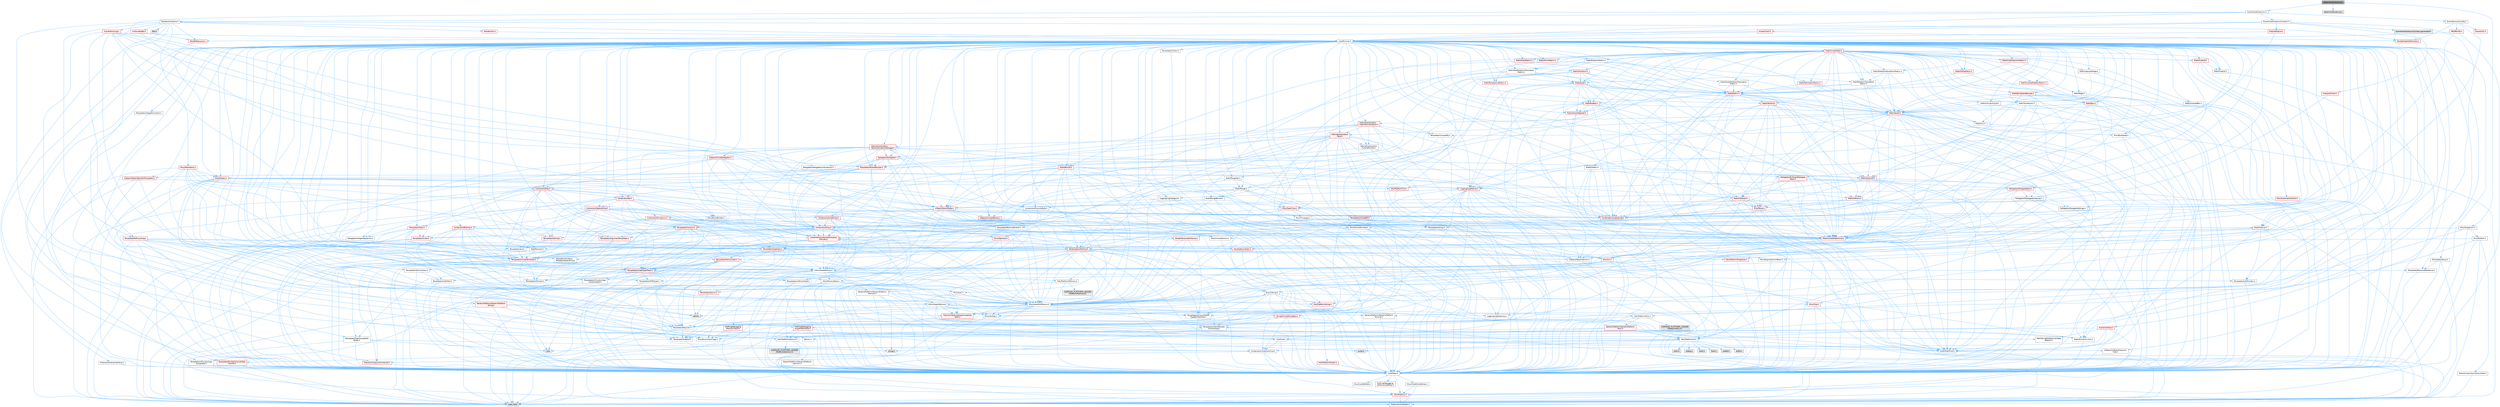 digraph "WaterViewExtension.h"
{
 // INTERACTIVE_SVG=YES
 // LATEX_PDF_SIZE
  bgcolor="transparent";
  edge [fontname=Helvetica,fontsize=10,labelfontname=Helvetica,labelfontsize=10];
  node [fontname=Helvetica,fontsize=10,shape=box,height=0.2,width=0.4];
  Node1 [id="Node000001",label="WaterViewExtension.h",height=0.2,width=0.4,color="gray40", fillcolor="grey60", style="filled", fontcolor="black",tooltip=" "];
  Node1 -> Node2 [id="edge1_Node000001_Node000002",color="steelblue1",style="solid",tooltip=" "];
  Node2 [id="Node000002",label="SceneViewExtension.h",height=0.2,width=0.4,color="grey40", fillcolor="white", style="filled",URL="$d0/d0d/SceneViewExtension_8h.html",tooltip=" "];
  Node2 -> Node3 [id="edge2_Node000002_Node000003",color="steelblue1",style="solid",tooltip=" "];
  Node3 [id="Node000003",label="CoreMinimal.h",height=0.2,width=0.4,color="grey40", fillcolor="white", style="filled",URL="$d7/d67/CoreMinimal_8h.html",tooltip=" "];
  Node3 -> Node4 [id="edge3_Node000003_Node000004",color="steelblue1",style="solid",tooltip=" "];
  Node4 [id="Node000004",label="CoreTypes.h",height=0.2,width=0.4,color="grey40", fillcolor="white", style="filled",URL="$dc/dec/CoreTypes_8h.html",tooltip=" "];
  Node4 -> Node5 [id="edge4_Node000004_Node000005",color="steelblue1",style="solid",tooltip=" "];
  Node5 [id="Node000005",label="HAL/Platform.h",height=0.2,width=0.4,color="red", fillcolor="#FFF0F0", style="filled",URL="$d9/dd0/Platform_8h.html",tooltip=" "];
  Node5 -> Node8 [id="edge5_Node000005_Node000008",color="steelblue1",style="solid",tooltip=" "];
  Node8 [id="Node000008",label="type_traits",height=0.2,width=0.4,color="grey60", fillcolor="#E0E0E0", style="filled",tooltip=" "];
  Node5 -> Node9 [id="edge6_Node000005_Node000009",color="steelblue1",style="solid",tooltip=" "];
  Node9 [id="Node000009",label="PreprocessorHelpers.h",height=0.2,width=0.4,color="grey40", fillcolor="white", style="filled",URL="$db/ddb/PreprocessorHelpers_8h.html",tooltip=" "];
  Node4 -> Node15 [id="edge7_Node000004_Node000015",color="steelblue1",style="solid",tooltip=" "];
  Node15 [id="Node000015",label="ProfilingDebugging\l/UMemoryDefines.h",height=0.2,width=0.4,color="grey40", fillcolor="white", style="filled",URL="$d2/da2/UMemoryDefines_8h.html",tooltip=" "];
  Node4 -> Node16 [id="edge8_Node000004_Node000016",color="steelblue1",style="solid",tooltip=" "];
  Node16 [id="Node000016",label="Misc/CoreMiscDefines.h",height=0.2,width=0.4,color="grey40", fillcolor="white", style="filled",URL="$da/d38/CoreMiscDefines_8h.html",tooltip=" "];
  Node16 -> Node5 [id="edge9_Node000016_Node000005",color="steelblue1",style="solid",tooltip=" "];
  Node16 -> Node9 [id="edge10_Node000016_Node000009",color="steelblue1",style="solid",tooltip=" "];
  Node4 -> Node17 [id="edge11_Node000004_Node000017",color="steelblue1",style="solid",tooltip=" "];
  Node17 [id="Node000017",label="Misc/CoreDefines.h",height=0.2,width=0.4,color="grey40", fillcolor="white", style="filled",URL="$d3/dd2/CoreDefines_8h.html",tooltip=" "];
  Node3 -> Node18 [id="edge12_Node000003_Node000018",color="steelblue1",style="solid",tooltip=" "];
  Node18 [id="Node000018",label="CoreFwd.h",height=0.2,width=0.4,color="grey40", fillcolor="white", style="filled",URL="$d1/d1e/CoreFwd_8h.html",tooltip=" "];
  Node18 -> Node4 [id="edge13_Node000018_Node000004",color="steelblue1",style="solid",tooltip=" "];
  Node18 -> Node19 [id="edge14_Node000018_Node000019",color="steelblue1",style="solid",tooltip=" "];
  Node19 [id="Node000019",label="Containers/ContainersFwd.h",height=0.2,width=0.4,color="grey40", fillcolor="white", style="filled",URL="$d4/d0a/ContainersFwd_8h.html",tooltip=" "];
  Node19 -> Node5 [id="edge15_Node000019_Node000005",color="steelblue1",style="solid",tooltip=" "];
  Node19 -> Node4 [id="edge16_Node000019_Node000004",color="steelblue1",style="solid",tooltip=" "];
  Node19 -> Node20 [id="edge17_Node000019_Node000020",color="steelblue1",style="solid",tooltip=" "];
  Node20 [id="Node000020",label="Traits/IsContiguousContainer.h",height=0.2,width=0.4,color="red", fillcolor="#FFF0F0", style="filled",URL="$d5/d3c/IsContiguousContainer_8h.html",tooltip=" "];
  Node20 -> Node4 [id="edge18_Node000020_Node000004",color="steelblue1",style="solid",tooltip=" "];
  Node18 -> Node23 [id="edge19_Node000018_Node000023",color="steelblue1",style="solid",tooltip=" "];
  Node23 [id="Node000023",label="Math/MathFwd.h",height=0.2,width=0.4,color="grey40", fillcolor="white", style="filled",URL="$d2/d10/MathFwd_8h.html",tooltip=" "];
  Node23 -> Node5 [id="edge20_Node000023_Node000005",color="steelblue1",style="solid",tooltip=" "];
  Node18 -> Node24 [id="edge21_Node000018_Node000024",color="steelblue1",style="solid",tooltip=" "];
  Node24 [id="Node000024",label="UObject/UObjectHierarchy\lFwd.h",height=0.2,width=0.4,color="grey40", fillcolor="white", style="filled",URL="$d3/d13/UObjectHierarchyFwd_8h.html",tooltip=" "];
  Node3 -> Node24 [id="edge22_Node000003_Node000024",color="steelblue1",style="solid",tooltip=" "];
  Node3 -> Node19 [id="edge23_Node000003_Node000019",color="steelblue1",style="solid",tooltip=" "];
  Node3 -> Node25 [id="edge24_Node000003_Node000025",color="steelblue1",style="solid",tooltip=" "];
  Node25 [id="Node000025",label="Misc/VarArgs.h",height=0.2,width=0.4,color="grey40", fillcolor="white", style="filled",URL="$d5/d6f/VarArgs_8h.html",tooltip=" "];
  Node25 -> Node4 [id="edge25_Node000025_Node000004",color="steelblue1",style="solid",tooltip=" "];
  Node3 -> Node26 [id="edge26_Node000003_Node000026",color="steelblue1",style="solid",tooltip=" "];
  Node26 [id="Node000026",label="Logging/LogVerbosity.h",height=0.2,width=0.4,color="grey40", fillcolor="white", style="filled",URL="$d2/d8f/LogVerbosity_8h.html",tooltip=" "];
  Node26 -> Node4 [id="edge27_Node000026_Node000004",color="steelblue1",style="solid",tooltip=" "];
  Node3 -> Node27 [id="edge28_Node000003_Node000027",color="steelblue1",style="solid",tooltip=" "];
  Node27 [id="Node000027",label="Misc/OutputDevice.h",height=0.2,width=0.4,color="grey40", fillcolor="white", style="filled",URL="$d7/d32/OutputDevice_8h.html",tooltip=" "];
  Node27 -> Node18 [id="edge29_Node000027_Node000018",color="steelblue1",style="solid",tooltip=" "];
  Node27 -> Node4 [id="edge30_Node000027_Node000004",color="steelblue1",style="solid",tooltip=" "];
  Node27 -> Node26 [id="edge31_Node000027_Node000026",color="steelblue1",style="solid",tooltip=" "];
  Node27 -> Node25 [id="edge32_Node000027_Node000025",color="steelblue1",style="solid",tooltip=" "];
  Node27 -> Node28 [id="edge33_Node000027_Node000028",color="steelblue1",style="solid",tooltip=" "];
  Node28 [id="Node000028",label="Templates/IsArrayOrRefOf\lTypeByPredicate.h",height=0.2,width=0.4,color="grey40", fillcolor="white", style="filled",URL="$d6/da1/IsArrayOrRefOfTypeByPredicate_8h.html",tooltip=" "];
  Node28 -> Node4 [id="edge34_Node000028_Node000004",color="steelblue1",style="solid",tooltip=" "];
  Node27 -> Node29 [id="edge35_Node000027_Node000029",color="steelblue1",style="solid",tooltip=" "];
  Node29 [id="Node000029",label="Templates/IsValidVariadic\lFunctionArg.h",height=0.2,width=0.4,color="grey40", fillcolor="white", style="filled",URL="$d0/dc8/IsValidVariadicFunctionArg_8h.html",tooltip=" "];
  Node29 -> Node4 [id="edge36_Node000029_Node000004",color="steelblue1",style="solid",tooltip=" "];
  Node29 -> Node30 [id="edge37_Node000029_Node000030",color="steelblue1",style="solid",tooltip=" "];
  Node30 [id="Node000030",label="IsEnum.h",height=0.2,width=0.4,color="grey40", fillcolor="white", style="filled",URL="$d4/de5/IsEnum_8h.html",tooltip=" "];
  Node29 -> Node8 [id="edge38_Node000029_Node000008",color="steelblue1",style="solid",tooltip=" "];
  Node27 -> Node31 [id="edge39_Node000027_Node000031",color="steelblue1",style="solid",tooltip=" "];
  Node31 [id="Node000031",label="Traits/IsCharEncodingCompatible\lWith.h",height=0.2,width=0.4,color="red", fillcolor="#FFF0F0", style="filled",URL="$df/dd1/IsCharEncodingCompatibleWith_8h.html",tooltip=" "];
  Node31 -> Node8 [id="edge40_Node000031_Node000008",color="steelblue1",style="solid",tooltip=" "];
  Node3 -> Node33 [id="edge41_Node000003_Node000033",color="steelblue1",style="solid",tooltip=" "];
  Node33 [id="Node000033",label="HAL/PlatformCrt.h",height=0.2,width=0.4,color="grey40", fillcolor="white", style="filled",URL="$d8/d75/PlatformCrt_8h.html",tooltip=" "];
  Node33 -> Node34 [id="edge42_Node000033_Node000034",color="steelblue1",style="solid",tooltip=" "];
  Node34 [id="Node000034",label="new",height=0.2,width=0.4,color="grey60", fillcolor="#E0E0E0", style="filled",tooltip=" "];
  Node33 -> Node35 [id="edge43_Node000033_Node000035",color="steelblue1",style="solid",tooltip=" "];
  Node35 [id="Node000035",label="wchar.h",height=0.2,width=0.4,color="grey60", fillcolor="#E0E0E0", style="filled",tooltip=" "];
  Node33 -> Node36 [id="edge44_Node000033_Node000036",color="steelblue1",style="solid",tooltip=" "];
  Node36 [id="Node000036",label="stddef.h",height=0.2,width=0.4,color="grey60", fillcolor="#E0E0E0", style="filled",tooltip=" "];
  Node33 -> Node37 [id="edge45_Node000033_Node000037",color="steelblue1",style="solid",tooltip=" "];
  Node37 [id="Node000037",label="stdlib.h",height=0.2,width=0.4,color="grey60", fillcolor="#E0E0E0", style="filled",tooltip=" "];
  Node33 -> Node38 [id="edge46_Node000033_Node000038",color="steelblue1",style="solid",tooltip=" "];
  Node38 [id="Node000038",label="stdio.h",height=0.2,width=0.4,color="grey60", fillcolor="#E0E0E0", style="filled",tooltip=" "];
  Node33 -> Node39 [id="edge47_Node000033_Node000039",color="steelblue1",style="solid",tooltip=" "];
  Node39 [id="Node000039",label="stdarg.h",height=0.2,width=0.4,color="grey60", fillcolor="#E0E0E0", style="filled",tooltip=" "];
  Node33 -> Node40 [id="edge48_Node000033_Node000040",color="steelblue1",style="solid",tooltip=" "];
  Node40 [id="Node000040",label="math.h",height=0.2,width=0.4,color="grey60", fillcolor="#E0E0E0", style="filled",tooltip=" "];
  Node33 -> Node41 [id="edge49_Node000033_Node000041",color="steelblue1",style="solid",tooltip=" "];
  Node41 [id="Node000041",label="float.h",height=0.2,width=0.4,color="grey60", fillcolor="#E0E0E0", style="filled",tooltip=" "];
  Node33 -> Node42 [id="edge50_Node000033_Node000042",color="steelblue1",style="solid",tooltip=" "];
  Node42 [id="Node000042",label="string.h",height=0.2,width=0.4,color="grey60", fillcolor="#E0E0E0", style="filled",tooltip=" "];
  Node3 -> Node43 [id="edge51_Node000003_Node000043",color="steelblue1",style="solid",tooltip=" "];
  Node43 [id="Node000043",label="HAL/PlatformMisc.h",height=0.2,width=0.4,color="grey40", fillcolor="white", style="filled",URL="$d0/df5/PlatformMisc_8h.html",tooltip=" "];
  Node43 -> Node4 [id="edge52_Node000043_Node000004",color="steelblue1",style="solid",tooltip=" "];
  Node43 -> Node44 [id="edge53_Node000043_Node000044",color="steelblue1",style="solid",tooltip=" "];
  Node44 [id="Node000044",label="GenericPlatform/GenericPlatform\lMisc.h",height=0.2,width=0.4,color="red", fillcolor="#FFF0F0", style="filled",URL="$db/d9a/GenericPlatformMisc_8h.html",tooltip=" "];
  Node44 -> Node18 [id="edge54_Node000044_Node000018",color="steelblue1",style="solid",tooltip=" "];
  Node44 -> Node4 [id="edge55_Node000044_Node000004",color="steelblue1",style="solid",tooltip=" "];
  Node44 -> Node33 [id="edge56_Node000044_Node000033",color="steelblue1",style="solid",tooltip=" "];
  Node44 -> Node48 [id="edge57_Node000044_Node000048",color="steelblue1",style="solid",tooltip=" "];
  Node48 [id="Node000048",label="Math/NumericLimits.h",height=0.2,width=0.4,color="grey40", fillcolor="white", style="filled",URL="$df/d1b/NumericLimits_8h.html",tooltip=" "];
  Node48 -> Node4 [id="edge58_Node000048_Node000004",color="steelblue1",style="solid",tooltip=" "];
  Node44 -> Node50 [id="edge59_Node000044_Node000050",color="steelblue1",style="solid",tooltip=" "];
  Node50 [id="Node000050",label="Misc/EnumClassFlags.h",height=0.2,width=0.4,color="grey40", fillcolor="white", style="filled",URL="$d8/de7/EnumClassFlags_8h.html",tooltip=" "];
  Node43 -> Node53 [id="edge60_Node000043_Node000053",color="steelblue1",style="solid",tooltip=" "];
  Node53 [id="Node000053",label="COMPILED_PLATFORM_HEADER\l(PlatformMisc.h)",height=0.2,width=0.4,color="grey60", fillcolor="#E0E0E0", style="filled",tooltip=" "];
  Node43 -> Node54 [id="edge61_Node000043_Node000054",color="steelblue1",style="solid",tooltip=" "];
  Node54 [id="Node000054",label="ProfilingDebugging\l/CpuProfilerTrace.h",height=0.2,width=0.4,color="red", fillcolor="#FFF0F0", style="filled",URL="$da/dcb/CpuProfilerTrace_8h.html",tooltip=" "];
  Node54 -> Node4 [id="edge62_Node000054_Node000004",color="steelblue1",style="solid",tooltip=" "];
  Node54 -> Node19 [id="edge63_Node000054_Node000019",color="steelblue1",style="solid",tooltip=" "];
  Node54 -> Node55 [id="edge64_Node000054_Node000055",color="steelblue1",style="solid",tooltip=" "];
  Node55 [id="Node000055",label="HAL/PlatformAtomics.h",height=0.2,width=0.4,color="grey40", fillcolor="white", style="filled",URL="$d3/d36/PlatformAtomics_8h.html",tooltip=" "];
  Node55 -> Node4 [id="edge65_Node000055_Node000004",color="steelblue1",style="solid",tooltip=" "];
  Node55 -> Node56 [id="edge66_Node000055_Node000056",color="steelblue1",style="solid",tooltip=" "];
  Node56 [id="Node000056",label="GenericPlatform/GenericPlatform\lAtomics.h",height=0.2,width=0.4,color="grey40", fillcolor="white", style="filled",URL="$da/d72/GenericPlatformAtomics_8h.html",tooltip=" "];
  Node56 -> Node4 [id="edge67_Node000056_Node000004",color="steelblue1",style="solid",tooltip=" "];
  Node55 -> Node57 [id="edge68_Node000055_Node000057",color="steelblue1",style="solid",tooltip=" "];
  Node57 [id="Node000057",label="COMPILED_PLATFORM_HEADER\l(PlatformAtomics.h)",height=0.2,width=0.4,color="grey60", fillcolor="#E0E0E0", style="filled",tooltip=" "];
  Node54 -> Node9 [id="edge69_Node000054_Node000009",color="steelblue1",style="solid",tooltip=" "];
  Node3 -> Node62 [id="edge70_Node000003_Node000062",color="steelblue1",style="solid",tooltip=" "];
  Node62 [id="Node000062",label="Misc/AssertionMacros.h",height=0.2,width=0.4,color="grey40", fillcolor="white", style="filled",URL="$d0/dfa/AssertionMacros_8h.html",tooltip=" "];
  Node62 -> Node4 [id="edge71_Node000062_Node000004",color="steelblue1",style="solid",tooltip=" "];
  Node62 -> Node5 [id="edge72_Node000062_Node000005",color="steelblue1",style="solid",tooltip=" "];
  Node62 -> Node43 [id="edge73_Node000062_Node000043",color="steelblue1",style="solid",tooltip=" "];
  Node62 -> Node9 [id="edge74_Node000062_Node000009",color="steelblue1",style="solid",tooltip=" "];
  Node62 -> Node63 [id="edge75_Node000062_Node000063",color="steelblue1",style="solid",tooltip=" "];
  Node63 [id="Node000063",label="Templates/EnableIf.h",height=0.2,width=0.4,color="grey40", fillcolor="white", style="filled",URL="$d7/d60/EnableIf_8h.html",tooltip=" "];
  Node63 -> Node4 [id="edge76_Node000063_Node000004",color="steelblue1",style="solid",tooltip=" "];
  Node62 -> Node28 [id="edge77_Node000062_Node000028",color="steelblue1",style="solid",tooltip=" "];
  Node62 -> Node29 [id="edge78_Node000062_Node000029",color="steelblue1",style="solid",tooltip=" "];
  Node62 -> Node31 [id="edge79_Node000062_Node000031",color="steelblue1",style="solid",tooltip=" "];
  Node62 -> Node25 [id="edge80_Node000062_Node000025",color="steelblue1",style="solid",tooltip=" "];
  Node62 -> Node64 [id="edge81_Node000062_Node000064",color="steelblue1",style="solid",tooltip=" "];
  Node64 [id="Node000064",label="String/FormatStringSan.h",height=0.2,width=0.4,color="red", fillcolor="#FFF0F0", style="filled",URL="$d3/d8b/FormatStringSan_8h.html",tooltip=" "];
  Node64 -> Node8 [id="edge82_Node000064_Node000008",color="steelblue1",style="solid",tooltip=" "];
  Node64 -> Node4 [id="edge83_Node000064_Node000004",color="steelblue1",style="solid",tooltip=" "];
  Node64 -> Node65 [id="edge84_Node000064_Node000065",color="steelblue1",style="solid",tooltip=" "];
  Node65 [id="Node000065",label="Templates/Requires.h",height=0.2,width=0.4,color="grey40", fillcolor="white", style="filled",URL="$dc/d96/Requires_8h.html",tooltip=" "];
  Node65 -> Node63 [id="edge85_Node000065_Node000063",color="steelblue1",style="solid",tooltip=" "];
  Node65 -> Node8 [id="edge86_Node000065_Node000008",color="steelblue1",style="solid",tooltip=" "];
  Node64 -> Node29 [id="edge87_Node000064_Node000029",color="steelblue1",style="solid",tooltip=" "];
  Node64 -> Node19 [id="edge88_Node000064_Node000019",color="steelblue1",style="solid",tooltip=" "];
  Node62 -> Node70 [id="edge89_Node000062_Node000070",color="steelblue1",style="solid",tooltip=" "];
  Node70 [id="Node000070",label="atomic",height=0.2,width=0.4,color="grey60", fillcolor="#E0E0E0", style="filled",tooltip=" "];
  Node3 -> Node71 [id="edge90_Node000003_Node000071",color="steelblue1",style="solid",tooltip=" "];
  Node71 [id="Node000071",label="Templates/IsPointer.h",height=0.2,width=0.4,color="grey40", fillcolor="white", style="filled",URL="$d7/d05/IsPointer_8h.html",tooltip=" "];
  Node71 -> Node4 [id="edge91_Node000071_Node000004",color="steelblue1",style="solid",tooltip=" "];
  Node3 -> Node72 [id="edge92_Node000003_Node000072",color="steelblue1",style="solid",tooltip=" "];
  Node72 [id="Node000072",label="HAL/PlatformMemory.h",height=0.2,width=0.4,color="grey40", fillcolor="white", style="filled",URL="$de/d68/PlatformMemory_8h.html",tooltip=" "];
  Node72 -> Node4 [id="edge93_Node000072_Node000004",color="steelblue1",style="solid",tooltip=" "];
  Node72 -> Node73 [id="edge94_Node000072_Node000073",color="steelblue1",style="solid",tooltip=" "];
  Node73 [id="Node000073",label="GenericPlatform/GenericPlatform\lMemory.h",height=0.2,width=0.4,color="grey40", fillcolor="white", style="filled",URL="$dd/d22/GenericPlatformMemory_8h.html",tooltip=" "];
  Node73 -> Node18 [id="edge95_Node000073_Node000018",color="steelblue1",style="solid",tooltip=" "];
  Node73 -> Node4 [id="edge96_Node000073_Node000004",color="steelblue1",style="solid",tooltip=" "];
  Node73 -> Node74 [id="edge97_Node000073_Node000074",color="steelblue1",style="solid",tooltip=" "];
  Node74 [id="Node000074",label="HAL/PlatformString.h",height=0.2,width=0.4,color="red", fillcolor="#FFF0F0", style="filled",URL="$db/db5/PlatformString_8h.html",tooltip=" "];
  Node74 -> Node4 [id="edge98_Node000074_Node000004",color="steelblue1",style="solid",tooltip=" "];
  Node73 -> Node42 [id="edge99_Node000073_Node000042",color="steelblue1",style="solid",tooltip=" "];
  Node73 -> Node35 [id="edge100_Node000073_Node000035",color="steelblue1",style="solid",tooltip=" "];
  Node72 -> Node76 [id="edge101_Node000072_Node000076",color="steelblue1",style="solid",tooltip=" "];
  Node76 [id="Node000076",label="COMPILED_PLATFORM_HEADER\l(PlatformMemory.h)",height=0.2,width=0.4,color="grey60", fillcolor="#E0E0E0", style="filled",tooltip=" "];
  Node3 -> Node55 [id="edge102_Node000003_Node000055",color="steelblue1",style="solid",tooltip=" "];
  Node3 -> Node77 [id="edge103_Node000003_Node000077",color="steelblue1",style="solid",tooltip=" "];
  Node77 [id="Node000077",label="Misc/Exec.h",height=0.2,width=0.4,color="grey40", fillcolor="white", style="filled",URL="$de/ddb/Exec_8h.html",tooltip=" "];
  Node77 -> Node4 [id="edge104_Node000077_Node000004",color="steelblue1",style="solid",tooltip=" "];
  Node77 -> Node62 [id="edge105_Node000077_Node000062",color="steelblue1",style="solid",tooltip=" "];
  Node3 -> Node78 [id="edge106_Node000003_Node000078",color="steelblue1",style="solid",tooltip=" "];
  Node78 [id="Node000078",label="HAL/MemoryBase.h",height=0.2,width=0.4,color="grey40", fillcolor="white", style="filled",URL="$d6/d9f/MemoryBase_8h.html",tooltip=" "];
  Node78 -> Node4 [id="edge107_Node000078_Node000004",color="steelblue1",style="solid",tooltip=" "];
  Node78 -> Node55 [id="edge108_Node000078_Node000055",color="steelblue1",style="solid",tooltip=" "];
  Node78 -> Node33 [id="edge109_Node000078_Node000033",color="steelblue1",style="solid",tooltip=" "];
  Node78 -> Node77 [id="edge110_Node000078_Node000077",color="steelblue1",style="solid",tooltip=" "];
  Node78 -> Node27 [id="edge111_Node000078_Node000027",color="steelblue1",style="solid",tooltip=" "];
  Node78 -> Node79 [id="edge112_Node000078_Node000079",color="steelblue1",style="solid",tooltip=" "];
  Node79 [id="Node000079",label="Templates/Atomic.h",height=0.2,width=0.4,color="red", fillcolor="#FFF0F0", style="filled",URL="$d3/d91/Atomic_8h.html",tooltip=" "];
  Node79 -> Node70 [id="edge113_Node000079_Node000070",color="steelblue1",style="solid",tooltip=" "];
  Node3 -> Node88 [id="edge114_Node000003_Node000088",color="steelblue1",style="solid",tooltip=" "];
  Node88 [id="Node000088",label="HAL/UnrealMemory.h",height=0.2,width=0.4,color="grey40", fillcolor="white", style="filled",URL="$d9/d96/UnrealMemory_8h.html",tooltip=" "];
  Node88 -> Node4 [id="edge115_Node000088_Node000004",color="steelblue1",style="solid",tooltip=" "];
  Node88 -> Node73 [id="edge116_Node000088_Node000073",color="steelblue1",style="solid",tooltip=" "];
  Node88 -> Node78 [id="edge117_Node000088_Node000078",color="steelblue1",style="solid",tooltip=" "];
  Node88 -> Node72 [id="edge118_Node000088_Node000072",color="steelblue1",style="solid",tooltip=" "];
  Node88 -> Node89 [id="edge119_Node000088_Node000089",color="steelblue1",style="solid",tooltip=" "];
  Node89 [id="Node000089",label="ProfilingDebugging\l/MemoryTrace.h",height=0.2,width=0.4,color="red", fillcolor="#FFF0F0", style="filled",URL="$da/dd7/MemoryTrace_8h.html",tooltip=" "];
  Node89 -> Node5 [id="edge120_Node000089_Node000005",color="steelblue1",style="solid",tooltip=" "];
  Node89 -> Node50 [id="edge121_Node000089_Node000050",color="steelblue1",style="solid",tooltip=" "];
  Node88 -> Node71 [id="edge122_Node000088_Node000071",color="steelblue1",style="solid",tooltip=" "];
  Node3 -> Node90 [id="edge123_Node000003_Node000090",color="steelblue1",style="solid",tooltip=" "];
  Node90 [id="Node000090",label="Templates/IsArithmetic.h",height=0.2,width=0.4,color="grey40", fillcolor="white", style="filled",URL="$d2/d5d/IsArithmetic_8h.html",tooltip=" "];
  Node90 -> Node4 [id="edge124_Node000090_Node000004",color="steelblue1",style="solid",tooltip=" "];
  Node3 -> Node84 [id="edge125_Node000003_Node000084",color="steelblue1",style="solid",tooltip=" "];
  Node84 [id="Node000084",label="Templates/AndOrNot.h",height=0.2,width=0.4,color="grey40", fillcolor="white", style="filled",URL="$db/d0a/AndOrNot_8h.html",tooltip=" "];
  Node84 -> Node4 [id="edge126_Node000084_Node000004",color="steelblue1",style="solid",tooltip=" "];
  Node3 -> Node91 [id="edge127_Node000003_Node000091",color="steelblue1",style="solid",tooltip=" "];
  Node91 [id="Node000091",label="Templates/IsPODType.h",height=0.2,width=0.4,color="grey40", fillcolor="white", style="filled",URL="$d7/db1/IsPODType_8h.html",tooltip=" "];
  Node91 -> Node4 [id="edge128_Node000091_Node000004",color="steelblue1",style="solid",tooltip=" "];
  Node3 -> Node92 [id="edge129_Node000003_Node000092",color="steelblue1",style="solid",tooltip=" "];
  Node92 [id="Node000092",label="Templates/IsUECoreType.h",height=0.2,width=0.4,color="grey40", fillcolor="white", style="filled",URL="$d1/db8/IsUECoreType_8h.html",tooltip=" "];
  Node92 -> Node4 [id="edge130_Node000092_Node000004",color="steelblue1",style="solid",tooltip=" "];
  Node92 -> Node8 [id="edge131_Node000092_Node000008",color="steelblue1",style="solid",tooltip=" "];
  Node3 -> Node85 [id="edge132_Node000003_Node000085",color="steelblue1",style="solid",tooltip=" "];
  Node85 [id="Node000085",label="Templates/IsTriviallyCopy\lConstructible.h",height=0.2,width=0.4,color="grey40", fillcolor="white", style="filled",URL="$d3/d78/IsTriviallyCopyConstructible_8h.html",tooltip=" "];
  Node85 -> Node4 [id="edge133_Node000085_Node000004",color="steelblue1",style="solid",tooltip=" "];
  Node85 -> Node8 [id="edge134_Node000085_Node000008",color="steelblue1",style="solid",tooltip=" "];
  Node3 -> Node93 [id="edge135_Node000003_Node000093",color="steelblue1",style="solid",tooltip=" "];
  Node93 [id="Node000093",label="Templates/UnrealTypeTraits.h",height=0.2,width=0.4,color="red", fillcolor="#FFF0F0", style="filled",URL="$d2/d2d/UnrealTypeTraits_8h.html",tooltip=" "];
  Node93 -> Node4 [id="edge136_Node000093_Node000004",color="steelblue1",style="solid",tooltip=" "];
  Node93 -> Node71 [id="edge137_Node000093_Node000071",color="steelblue1",style="solid",tooltip=" "];
  Node93 -> Node62 [id="edge138_Node000093_Node000062",color="steelblue1",style="solid",tooltip=" "];
  Node93 -> Node84 [id="edge139_Node000093_Node000084",color="steelblue1",style="solid",tooltip=" "];
  Node93 -> Node63 [id="edge140_Node000093_Node000063",color="steelblue1",style="solid",tooltip=" "];
  Node93 -> Node90 [id="edge141_Node000093_Node000090",color="steelblue1",style="solid",tooltip=" "];
  Node93 -> Node30 [id="edge142_Node000093_Node000030",color="steelblue1",style="solid",tooltip=" "];
  Node93 -> Node91 [id="edge143_Node000093_Node000091",color="steelblue1",style="solid",tooltip=" "];
  Node93 -> Node92 [id="edge144_Node000093_Node000092",color="steelblue1",style="solid",tooltip=" "];
  Node93 -> Node85 [id="edge145_Node000093_Node000085",color="steelblue1",style="solid",tooltip=" "];
  Node3 -> Node63 [id="edge146_Node000003_Node000063",color="steelblue1",style="solid",tooltip=" "];
  Node3 -> Node95 [id="edge147_Node000003_Node000095",color="steelblue1",style="solid",tooltip=" "];
  Node95 [id="Node000095",label="Templates/RemoveReference.h",height=0.2,width=0.4,color="grey40", fillcolor="white", style="filled",URL="$da/dbe/RemoveReference_8h.html",tooltip=" "];
  Node95 -> Node4 [id="edge148_Node000095_Node000004",color="steelblue1",style="solid",tooltip=" "];
  Node3 -> Node96 [id="edge149_Node000003_Node000096",color="steelblue1",style="solid",tooltip=" "];
  Node96 [id="Node000096",label="Templates/IntegralConstant.h",height=0.2,width=0.4,color="grey40", fillcolor="white", style="filled",URL="$db/d1b/IntegralConstant_8h.html",tooltip=" "];
  Node96 -> Node4 [id="edge150_Node000096_Node000004",color="steelblue1",style="solid",tooltip=" "];
  Node3 -> Node97 [id="edge151_Node000003_Node000097",color="steelblue1",style="solid",tooltip=" "];
  Node97 [id="Node000097",label="Templates/IsClass.h",height=0.2,width=0.4,color="grey40", fillcolor="white", style="filled",URL="$db/dcb/IsClass_8h.html",tooltip=" "];
  Node97 -> Node4 [id="edge152_Node000097_Node000004",color="steelblue1",style="solid",tooltip=" "];
  Node3 -> Node98 [id="edge153_Node000003_Node000098",color="steelblue1",style="solid",tooltip=" "];
  Node98 [id="Node000098",label="Templates/TypeCompatible\lBytes.h",height=0.2,width=0.4,color="grey40", fillcolor="white", style="filled",URL="$df/d0a/TypeCompatibleBytes_8h.html",tooltip=" "];
  Node98 -> Node4 [id="edge154_Node000098_Node000004",color="steelblue1",style="solid",tooltip=" "];
  Node98 -> Node42 [id="edge155_Node000098_Node000042",color="steelblue1",style="solid",tooltip=" "];
  Node98 -> Node34 [id="edge156_Node000098_Node000034",color="steelblue1",style="solid",tooltip=" "];
  Node98 -> Node8 [id="edge157_Node000098_Node000008",color="steelblue1",style="solid",tooltip=" "];
  Node3 -> Node20 [id="edge158_Node000003_Node000020",color="steelblue1",style="solid",tooltip=" "];
  Node3 -> Node99 [id="edge159_Node000003_Node000099",color="steelblue1",style="solid",tooltip=" "];
  Node99 [id="Node000099",label="Templates/UnrealTemplate.h",height=0.2,width=0.4,color="red", fillcolor="#FFF0F0", style="filled",URL="$d4/d24/UnrealTemplate_8h.html",tooltip=" "];
  Node99 -> Node4 [id="edge160_Node000099_Node000004",color="steelblue1",style="solid",tooltip=" "];
  Node99 -> Node71 [id="edge161_Node000099_Node000071",color="steelblue1",style="solid",tooltip=" "];
  Node99 -> Node88 [id="edge162_Node000099_Node000088",color="steelblue1",style="solid",tooltip=" "];
  Node99 -> Node93 [id="edge163_Node000099_Node000093",color="steelblue1",style="solid",tooltip=" "];
  Node99 -> Node95 [id="edge164_Node000099_Node000095",color="steelblue1",style="solid",tooltip=" "];
  Node99 -> Node65 [id="edge165_Node000099_Node000065",color="steelblue1",style="solid",tooltip=" "];
  Node99 -> Node98 [id="edge166_Node000099_Node000098",color="steelblue1",style="solid",tooltip=" "];
  Node99 -> Node20 [id="edge167_Node000099_Node000020",color="steelblue1",style="solid",tooltip=" "];
  Node99 -> Node8 [id="edge168_Node000099_Node000008",color="steelblue1",style="solid",tooltip=" "];
  Node3 -> Node48 [id="edge169_Node000003_Node000048",color="steelblue1",style="solid",tooltip=" "];
  Node3 -> Node103 [id="edge170_Node000003_Node000103",color="steelblue1",style="solid",tooltip=" "];
  Node103 [id="Node000103",label="HAL/PlatformMath.h",height=0.2,width=0.4,color="red", fillcolor="#FFF0F0", style="filled",URL="$dc/d53/PlatformMath_8h.html",tooltip=" "];
  Node103 -> Node4 [id="edge171_Node000103_Node000004",color="steelblue1",style="solid",tooltip=" "];
  Node3 -> Node86 [id="edge172_Node000003_Node000086",color="steelblue1",style="solid",tooltip=" "];
  Node86 [id="Node000086",label="Templates/IsTriviallyCopy\lAssignable.h",height=0.2,width=0.4,color="grey40", fillcolor="white", style="filled",URL="$d2/df2/IsTriviallyCopyAssignable_8h.html",tooltip=" "];
  Node86 -> Node4 [id="edge173_Node000086_Node000004",color="steelblue1",style="solid",tooltip=" "];
  Node86 -> Node8 [id="edge174_Node000086_Node000008",color="steelblue1",style="solid",tooltip=" "];
  Node3 -> Node111 [id="edge175_Node000003_Node000111",color="steelblue1",style="solid",tooltip=" "];
  Node111 [id="Node000111",label="Templates/MemoryOps.h",height=0.2,width=0.4,color="red", fillcolor="#FFF0F0", style="filled",URL="$db/dea/MemoryOps_8h.html",tooltip=" "];
  Node111 -> Node4 [id="edge176_Node000111_Node000004",color="steelblue1",style="solid",tooltip=" "];
  Node111 -> Node88 [id="edge177_Node000111_Node000088",color="steelblue1",style="solid",tooltip=" "];
  Node111 -> Node86 [id="edge178_Node000111_Node000086",color="steelblue1",style="solid",tooltip=" "];
  Node111 -> Node85 [id="edge179_Node000111_Node000085",color="steelblue1",style="solid",tooltip=" "];
  Node111 -> Node65 [id="edge180_Node000111_Node000065",color="steelblue1",style="solid",tooltip=" "];
  Node111 -> Node93 [id="edge181_Node000111_Node000093",color="steelblue1",style="solid",tooltip=" "];
  Node111 -> Node34 [id="edge182_Node000111_Node000034",color="steelblue1",style="solid",tooltip=" "];
  Node111 -> Node8 [id="edge183_Node000111_Node000008",color="steelblue1",style="solid",tooltip=" "];
  Node3 -> Node112 [id="edge184_Node000003_Node000112",color="steelblue1",style="solid",tooltip=" "];
  Node112 [id="Node000112",label="Containers/ContainerAllocation\lPolicies.h",height=0.2,width=0.4,color="red", fillcolor="#FFF0F0", style="filled",URL="$d7/dff/ContainerAllocationPolicies_8h.html",tooltip=" "];
  Node112 -> Node4 [id="edge185_Node000112_Node000004",color="steelblue1",style="solid",tooltip=" "];
  Node112 -> Node112 [id="edge186_Node000112_Node000112",color="steelblue1",style="solid",tooltip=" "];
  Node112 -> Node103 [id="edge187_Node000112_Node000103",color="steelblue1",style="solid",tooltip=" "];
  Node112 -> Node88 [id="edge188_Node000112_Node000088",color="steelblue1",style="solid",tooltip=" "];
  Node112 -> Node48 [id="edge189_Node000112_Node000048",color="steelblue1",style="solid",tooltip=" "];
  Node112 -> Node62 [id="edge190_Node000112_Node000062",color="steelblue1",style="solid",tooltip=" "];
  Node112 -> Node111 [id="edge191_Node000112_Node000111",color="steelblue1",style="solid",tooltip=" "];
  Node112 -> Node98 [id="edge192_Node000112_Node000098",color="steelblue1",style="solid",tooltip=" "];
  Node112 -> Node8 [id="edge193_Node000112_Node000008",color="steelblue1",style="solid",tooltip=" "];
  Node3 -> Node115 [id="edge194_Node000003_Node000115",color="steelblue1",style="solid",tooltip=" "];
  Node115 [id="Node000115",label="Templates/IsEnumClass.h",height=0.2,width=0.4,color="grey40", fillcolor="white", style="filled",URL="$d7/d15/IsEnumClass_8h.html",tooltip=" "];
  Node115 -> Node4 [id="edge195_Node000115_Node000004",color="steelblue1",style="solid",tooltip=" "];
  Node115 -> Node84 [id="edge196_Node000115_Node000084",color="steelblue1",style="solid",tooltip=" "];
  Node3 -> Node116 [id="edge197_Node000003_Node000116",color="steelblue1",style="solid",tooltip=" "];
  Node116 [id="Node000116",label="HAL/PlatformProperties.h",height=0.2,width=0.4,color="red", fillcolor="#FFF0F0", style="filled",URL="$d9/db0/PlatformProperties_8h.html",tooltip=" "];
  Node116 -> Node4 [id="edge198_Node000116_Node000004",color="steelblue1",style="solid",tooltip=" "];
  Node3 -> Node119 [id="edge199_Node000003_Node000119",color="steelblue1",style="solid",tooltip=" "];
  Node119 [id="Node000119",label="Misc/EngineVersionBase.h",height=0.2,width=0.4,color="grey40", fillcolor="white", style="filled",URL="$d5/d2b/EngineVersionBase_8h.html",tooltip=" "];
  Node119 -> Node4 [id="edge200_Node000119_Node000004",color="steelblue1",style="solid",tooltip=" "];
  Node3 -> Node120 [id="edge201_Node000003_Node000120",color="steelblue1",style="solid",tooltip=" "];
  Node120 [id="Node000120",label="Internationalization\l/TextNamespaceFwd.h",height=0.2,width=0.4,color="grey40", fillcolor="white", style="filled",URL="$d8/d97/TextNamespaceFwd_8h.html",tooltip=" "];
  Node120 -> Node4 [id="edge202_Node000120_Node000004",color="steelblue1",style="solid",tooltip=" "];
  Node3 -> Node121 [id="edge203_Node000003_Node000121",color="steelblue1",style="solid",tooltip=" "];
  Node121 [id="Node000121",label="Serialization/Archive.h",height=0.2,width=0.4,color="red", fillcolor="#FFF0F0", style="filled",URL="$d7/d3b/Archive_8h.html",tooltip=" "];
  Node121 -> Node18 [id="edge204_Node000121_Node000018",color="steelblue1",style="solid",tooltip=" "];
  Node121 -> Node4 [id="edge205_Node000121_Node000004",color="steelblue1",style="solid",tooltip=" "];
  Node121 -> Node116 [id="edge206_Node000121_Node000116",color="steelblue1",style="solid",tooltip=" "];
  Node121 -> Node120 [id="edge207_Node000121_Node000120",color="steelblue1",style="solid",tooltip=" "];
  Node121 -> Node23 [id="edge208_Node000121_Node000023",color="steelblue1",style="solid",tooltip=" "];
  Node121 -> Node62 [id="edge209_Node000121_Node000062",color="steelblue1",style="solid",tooltip=" "];
  Node121 -> Node119 [id="edge210_Node000121_Node000119",color="steelblue1",style="solid",tooltip=" "];
  Node121 -> Node25 [id="edge211_Node000121_Node000025",color="steelblue1",style="solid",tooltip=" "];
  Node121 -> Node63 [id="edge212_Node000121_Node000063",color="steelblue1",style="solid",tooltip=" "];
  Node121 -> Node28 [id="edge213_Node000121_Node000028",color="steelblue1",style="solid",tooltip=" "];
  Node121 -> Node115 [id="edge214_Node000121_Node000115",color="steelblue1",style="solid",tooltip=" "];
  Node121 -> Node29 [id="edge215_Node000121_Node000029",color="steelblue1",style="solid",tooltip=" "];
  Node121 -> Node99 [id="edge216_Node000121_Node000099",color="steelblue1",style="solid",tooltip=" "];
  Node121 -> Node31 [id="edge217_Node000121_Node000031",color="steelblue1",style="solid",tooltip=" "];
  Node121 -> Node124 [id="edge218_Node000121_Node000124",color="steelblue1",style="solid",tooltip=" "];
  Node124 [id="Node000124",label="UObject/ObjectVersion.h",height=0.2,width=0.4,color="grey40", fillcolor="white", style="filled",URL="$da/d63/ObjectVersion_8h.html",tooltip=" "];
  Node124 -> Node4 [id="edge219_Node000124_Node000004",color="steelblue1",style="solid",tooltip=" "];
  Node3 -> Node125 [id="edge220_Node000003_Node000125",color="steelblue1",style="solid",tooltip=" "];
  Node125 [id="Node000125",label="Templates/Less.h",height=0.2,width=0.4,color="grey40", fillcolor="white", style="filled",URL="$de/dc8/Less_8h.html",tooltip=" "];
  Node125 -> Node4 [id="edge221_Node000125_Node000004",color="steelblue1",style="solid",tooltip=" "];
  Node125 -> Node99 [id="edge222_Node000125_Node000099",color="steelblue1",style="solid",tooltip=" "];
  Node3 -> Node126 [id="edge223_Node000003_Node000126",color="steelblue1",style="solid",tooltip=" "];
  Node126 [id="Node000126",label="Templates/Sorting.h",height=0.2,width=0.4,color="red", fillcolor="#FFF0F0", style="filled",URL="$d3/d9e/Sorting_8h.html",tooltip=" "];
  Node126 -> Node4 [id="edge224_Node000126_Node000004",color="steelblue1",style="solid",tooltip=" "];
  Node126 -> Node103 [id="edge225_Node000126_Node000103",color="steelblue1",style="solid",tooltip=" "];
  Node126 -> Node125 [id="edge226_Node000126_Node000125",color="steelblue1",style="solid",tooltip=" "];
  Node3 -> Node137 [id="edge227_Node000003_Node000137",color="steelblue1",style="solid",tooltip=" "];
  Node137 [id="Node000137",label="Misc/Char.h",height=0.2,width=0.4,color="red", fillcolor="#FFF0F0", style="filled",URL="$d0/d58/Char_8h.html",tooltip=" "];
  Node137 -> Node4 [id="edge228_Node000137_Node000004",color="steelblue1",style="solid",tooltip=" "];
  Node137 -> Node8 [id="edge229_Node000137_Node000008",color="steelblue1",style="solid",tooltip=" "];
  Node3 -> Node140 [id="edge230_Node000003_Node000140",color="steelblue1",style="solid",tooltip=" "];
  Node140 [id="Node000140",label="GenericPlatform/GenericPlatform\lStricmp.h",height=0.2,width=0.4,color="grey40", fillcolor="white", style="filled",URL="$d2/d86/GenericPlatformStricmp_8h.html",tooltip=" "];
  Node140 -> Node4 [id="edge231_Node000140_Node000004",color="steelblue1",style="solid",tooltip=" "];
  Node3 -> Node141 [id="edge232_Node000003_Node000141",color="steelblue1",style="solid",tooltip=" "];
  Node141 [id="Node000141",label="GenericPlatform/GenericPlatform\lString.h",height=0.2,width=0.4,color="red", fillcolor="#FFF0F0", style="filled",URL="$dd/d20/GenericPlatformString_8h.html",tooltip=" "];
  Node141 -> Node4 [id="edge233_Node000141_Node000004",color="steelblue1",style="solid",tooltip=" "];
  Node141 -> Node140 [id="edge234_Node000141_Node000140",color="steelblue1",style="solid",tooltip=" "];
  Node141 -> Node63 [id="edge235_Node000141_Node000063",color="steelblue1",style="solid",tooltip=" "];
  Node141 -> Node31 [id="edge236_Node000141_Node000031",color="steelblue1",style="solid",tooltip=" "];
  Node141 -> Node8 [id="edge237_Node000141_Node000008",color="steelblue1",style="solid",tooltip=" "];
  Node3 -> Node74 [id="edge238_Node000003_Node000074",color="steelblue1",style="solid",tooltip=" "];
  Node3 -> Node144 [id="edge239_Node000003_Node000144",color="steelblue1",style="solid",tooltip=" "];
  Node144 [id="Node000144",label="Misc/CString.h",height=0.2,width=0.4,color="grey40", fillcolor="white", style="filled",URL="$d2/d49/CString_8h.html",tooltip=" "];
  Node144 -> Node4 [id="edge240_Node000144_Node000004",color="steelblue1",style="solid",tooltip=" "];
  Node144 -> Node33 [id="edge241_Node000144_Node000033",color="steelblue1",style="solid",tooltip=" "];
  Node144 -> Node74 [id="edge242_Node000144_Node000074",color="steelblue1",style="solid",tooltip=" "];
  Node144 -> Node62 [id="edge243_Node000144_Node000062",color="steelblue1",style="solid",tooltip=" "];
  Node144 -> Node137 [id="edge244_Node000144_Node000137",color="steelblue1",style="solid",tooltip=" "];
  Node144 -> Node25 [id="edge245_Node000144_Node000025",color="steelblue1",style="solid",tooltip=" "];
  Node144 -> Node28 [id="edge246_Node000144_Node000028",color="steelblue1",style="solid",tooltip=" "];
  Node144 -> Node29 [id="edge247_Node000144_Node000029",color="steelblue1",style="solid",tooltip=" "];
  Node144 -> Node31 [id="edge248_Node000144_Node000031",color="steelblue1",style="solid",tooltip=" "];
  Node3 -> Node145 [id="edge249_Node000003_Node000145",color="steelblue1",style="solid",tooltip=" "];
  Node145 [id="Node000145",label="Misc/Crc.h",height=0.2,width=0.4,color="red", fillcolor="#FFF0F0", style="filled",URL="$d4/dd2/Crc_8h.html",tooltip=" "];
  Node145 -> Node4 [id="edge250_Node000145_Node000004",color="steelblue1",style="solid",tooltip=" "];
  Node145 -> Node74 [id="edge251_Node000145_Node000074",color="steelblue1",style="solid",tooltip=" "];
  Node145 -> Node62 [id="edge252_Node000145_Node000062",color="steelblue1",style="solid",tooltip=" "];
  Node145 -> Node144 [id="edge253_Node000145_Node000144",color="steelblue1",style="solid",tooltip=" "];
  Node145 -> Node137 [id="edge254_Node000145_Node000137",color="steelblue1",style="solid",tooltip=" "];
  Node145 -> Node93 [id="edge255_Node000145_Node000093",color="steelblue1",style="solid",tooltip=" "];
  Node3 -> Node136 [id="edge256_Node000003_Node000136",color="steelblue1",style="solid",tooltip=" "];
  Node136 [id="Node000136",label="Math/UnrealMathUtility.h",height=0.2,width=0.4,color="red", fillcolor="#FFF0F0", style="filled",URL="$db/db8/UnrealMathUtility_8h.html",tooltip=" "];
  Node136 -> Node4 [id="edge257_Node000136_Node000004",color="steelblue1",style="solid",tooltip=" "];
  Node136 -> Node62 [id="edge258_Node000136_Node000062",color="steelblue1",style="solid",tooltip=" "];
  Node136 -> Node103 [id="edge259_Node000136_Node000103",color="steelblue1",style="solid",tooltip=" "];
  Node136 -> Node23 [id="edge260_Node000136_Node000023",color="steelblue1",style="solid",tooltip=" "];
  Node136 -> Node65 [id="edge261_Node000136_Node000065",color="steelblue1",style="solid",tooltip=" "];
  Node3 -> Node146 [id="edge262_Node000003_Node000146",color="steelblue1",style="solid",tooltip=" "];
  Node146 [id="Node000146",label="Containers/UnrealString.h",height=0.2,width=0.4,color="red", fillcolor="#FFF0F0", style="filled",URL="$d5/dba/UnrealString_8h.html",tooltip=" "];
  Node3 -> Node150 [id="edge263_Node000003_Node000150",color="steelblue1",style="solid",tooltip=" "];
  Node150 [id="Node000150",label="Containers/Array.h",height=0.2,width=0.4,color="red", fillcolor="#FFF0F0", style="filled",URL="$df/dd0/Array_8h.html",tooltip=" "];
  Node150 -> Node4 [id="edge264_Node000150_Node000004",color="steelblue1",style="solid",tooltip=" "];
  Node150 -> Node62 [id="edge265_Node000150_Node000062",color="steelblue1",style="solid",tooltip=" "];
  Node150 -> Node88 [id="edge266_Node000150_Node000088",color="steelblue1",style="solid",tooltip=" "];
  Node150 -> Node93 [id="edge267_Node000150_Node000093",color="steelblue1",style="solid",tooltip=" "];
  Node150 -> Node99 [id="edge268_Node000150_Node000099",color="steelblue1",style="solid",tooltip=" "];
  Node150 -> Node112 [id="edge269_Node000150_Node000112",color="steelblue1",style="solid",tooltip=" "];
  Node150 -> Node121 [id="edge270_Node000150_Node000121",color="steelblue1",style="solid",tooltip=" "];
  Node150 -> Node129 [id="edge271_Node000150_Node000129",color="steelblue1",style="solid",tooltip=" "];
  Node129 [id="Node000129",label="Templates/Invoke.h",height=0.2,width=0.4,color="red", fillcolor="#FFF0F0", style="filled",URL="$d7/deb/Invoke_8h.html",tooltip=" "];
  Node129 -> Node4 [id="edge272_Node000129_Node000004",color="steelblue1",style="solid",tooltip=" "];
  Node129 -> Node99 [id="edge273_Node000129_Node000099",color="steelblue1",style="solid",tooltip=" "];
  Node129 -> Node8 [id="edge274_Node000129_Node000008",color="steelblue1",style="solid",tooltip=" "];
  Node150 -> Node125 [id="edge275_Node000150_Node000125",color="steelblue1",style="solid",tooltip=" "];
  Node150 -> Node65 [id="edge276_Node000150_Node000065",color="steelblue1",style="solid",tooltip=" "];
  Node150 -> Node126 [id="edge277_Node000150_Node000126",color="steelblue1",style="solid",tooltip=" "];
  Node150 -> Node173 [id="edge278_Node000150_Node000173",color="steelblue1",style="solid",tooltip=" "];
  Node173 [id="Node000173",label="Templates/AlignmentTemplates.h",height=0.2,width=0.4,color="red", fillcolor="#FFF0F0", style="filled",URL="$dd/d32/AlignmentTemplates_8h.html",tooltip=" "];
  Node173 -> Node4 [id="edge279_Node000173_Node000004",color="steelblue1",style="solid",tooltip=" "];
  Node173 -> Node71 [id="edge280_Node000173_Node000071",color="steelblue1",style="solid",tooltip=" "];
  Node150 -> Node8 [id="edge281_Node000150_Node000008",color="steelblue1",style="solid",tooltip=" "];
  Node3 -> Node174 [id="edge282_Node000003_Node000174",color="steelblue1",style="solid",tooltip=" "];
  Node174 [id="Node000174",label="Misc/FrameNumber.h",height=0.2,width=0.4,color="grey40", fillcolor="white", style="filled",URL="$dd/dbd/FrameNumber_8h.html",tooltip=" "];
  Node174 -> Node4 [id="edge283_Node000174_Node000004",color="steelblue1",style="solid",tooltip=" "];
  Node174 -> Node48 [id="edge284_Node000174_Node000048",color="steelblue1",style="solid",tooltip=" "];
  Node174 -> Node136 [id="edge285_Node000174_Node000136",color="steelblue1",style="solid",tooltip=" "];
  Node174 -> Node63 [id="edge286_Node000174_Node000063",color="steelblue1",style="solid",tooltip=" "];
  Node174 -> Node93 [id="edge287_Node000174_Node000093",color="steelblue1",style="solid",tooltip=" "];
  Node3 -> Node175 [id="edge288_Node000003_Node000175",color="steelblue1",style="solid",tooltip=" "];
  Node175 [id="Node000175",label="Misc/Timespan.h",height=0.2,width=0.4,color="grey40", fillcolor="white", style="filled",URL="$da/dd9/Timespan_8h.html",tooltip=" "];
  Node175 -> Node4 [id="edge289_Node000175_Node000004",color="steelblue1",style="solid",tooltip=" "];
  Node175 -> Node176 [id="edge290_Node000175_Node000176",color="steelblue1",style="solid",tooltip=" "];
  Node176 [id="Node000176",label="Math/Interval.h",height=0.2,width=0.4,color="grey40", fillcolor="white", style="filled",URL="$d1/d55/Interval_8h.html",tooltip=" "];
  Node176 -> Node4 [id="edge291_Node000176_Node000004",color="steelblue1",style="solid",tooltip=" "];
  Node176 -> Node90 [id="edge292_Node000176_Node000090",color="steelblue1",style="solid",tooltip=" "];
  Node176 -> Node93 [id="edge293_Node000176_Node000093",color="steelblue1",style="solid",tooltip=" "];
  Node176 -> Node48 [id="edge294_Node000176_Node000048",color="steelblue1",style="solid",tooltip=" "];
  Node176 -> Node136 [id="edge295_Node000176_Node000136",color="steelblue1",style="solid",tooltip=" "];
  Node175 -> Node136 [id="edge296_Node000175_Node000136",color="steelblue1",style="solid",tooltip=" "];
  Node175 -> Node62 [id="edge297_Node000175_Node000062",color="steelblue1",style="solid",tooltip=" "];
  Node3 -> Node177 [id="edge298_Node000003_Node000177",color="steelblue1",style="solid",tooltip=" "];
  Node177 [id="Node000177",label="Containers/StringConv.h",height=0.2,width=0.4,color="red", fillcolor="#FFF0F0", style="filled",URL="$d3/ddf/StringConv_8h.html",tooltip=" "];
  Node177 -> Node4 [id="edge299_Node000177_Node000004",color="steelblue1",style="solid",tooltip=" "];
  Node177 -> Node62 [id="edge300_Node000177_Node000062",color="steelblue1",style="solid",tooltip=" "];
  Node177 -> Node112 [id="edge301_Node000177_Node000112",color="steelblue1",style="solid",tooltip=" "];
  Node177 -> Node150 [id="edge302_Node000177_Node000150",color="steelblue1",style="solid",tooltip=" "];
  Node177 -> Node144 [id="edge303_Node000177_Node000144",color="steelblue1",style="solid",tooltip=" "];
  Node177 -> Node178 [id="edge304_Node000177_Node000178",color="steelblue1",style="solid",tooltip=" "];
  Node178 [id="Node000178",label="Templates/IsArray.h",height=0.2,width=0.4,color="grey40", fillcolor="white", style="filled",URL="$d8/d8d/IsArray_8h.html",tooltip=" "];
  Node178 -> Node4 [id="edge305_Node000178_Node000004",color="steelblue1",style="solid",tooltip=" "];
  Node177 -> Node99 [id="edge306_Node000177_Node000099",color="steelblue1",style="solid",tooltip=" "];
  Node177 -> Node93 [id="edge307_Node000177_Node000093",color="steelblue1",style="solid",tooltip=" "];
  Node177 -> Node31 [id="edge308_Node000177_Node000031",color="steelblue1",style="solid",tooltip=" "];
  Node177 -> Node20 [id="edge309_Node000177_Node000020",color="steelblue1",style="solid",tooltip=" "];
  Node177 -> Node8 [id="edge310_Node000177_Node000008",color="steelblue1",style="solid",tooltip=" "];
  Node3 -> Node179 [id="edge311_Node000003_Node000179",color="steelblue1",style="solid",tooltip=" "];
  Node179 [id="Node000179",label="UObject/UnrealNames.h",height=0.2,width=0.4,color="red", fillcolor="#FFF0F0", style="filled",URL="$d8/db1/UnrealNames_8h.html",tooltip=" "];
  Node179 -> Node4 [id="edge312_Node000179_Node000004",color="steelblue1",style="solid",tooltip=" "];
  Node3 -> Node181 [id="edge313_Node000003_Node000181",color="steelblue1",style="solid",tooltip=" "];
  Node181 [id="Node000181",label="UObject/NameTypes.h",height=0.2,width=0.4,color="red", fillcolor="#FFF0F0", style="filled",URL="$d6/d35/NameTypes_8h.html",tooltip=" "];
  Node181 -> Node4 [id="edge314_Node000181_Node000004",color="steelblue1",style="solid",tooltip=" "];
  Node181 -> Node62 [id="edge315_Node000181_Node000062",color="steelblue1",style="solid",tooltip=" "];
  Node181 -> Node88 [id="edge316_Node000181_Node000088",color="steelblue1",style="solid",tooltip=" "];
  Node181 -> Node93 [id="edge317_Node000181_Node000093",color="steelblue1",style="solid",tooltip=" "];
  Node181 -> Node99 [id="edge318_Node000181_Node000099",color="steelblue1",style="solid",tooltip=" "];
  Node181 -> Node146 [id="edge319_Node000181_Node000146",color="steelblue1",style="solid",tooltip=" "];
  Node181 -> Node182 [id="edge320_Node000181_Node000182",color="steelblue1",style="solid",tooltip=" "];
  Node182 [id="Node000182",label="HAL/CriticalSection.h",height=0.2,width=0.4,color="grey40", fillcolor="white", style="filled",URL="$d6/d90/CriticalSection_8h.html",tooltip=" "];
  Node182 -> Node183 [id="edge321_Node000182_Node000183",color="steelblue1",style="solid",tooltip=" "];
  Node183 [id="Node000183",label="HAL/PlatformMutex.h",height=0.2,width=0.4,color="red", fillcolor="#FFF0F0", style="filled",URL="$d9/d0b/PlatformMutex_8h.html",tooltip=" "];
  Node183 -> Node4 [id="edge322_Node000183_Node000004",color="steelblue1",style="solid",tooltip=" "];
  Node181 -> Node177 [id="edge323_Node000181_Node000177",color="steelblue1",style="solid",tooltip=" "];
  Node181 -> Node179 [id="edge324_Node000181_Node000179",color="steelblue1",style="solid",tooltip=" "];
  Node181 -> Node79 [id="edge325_Node000181_Node000079",color="steelblue1",style="solid",tooltip=" "];
  Node3 -> Node189 [id="edge326_Node000003_Node000189",color="steelblue1",style="solid",tooltip=" "];
  Node189 [id="Node000189",label="Misc/Parse.h",height=0.2,width=0.4,color="red", fillcolor="#FFF0F0", style="filled",URL="$dc/d71/Parse_8h.html",tooltip=" "];
  Node189 -> Node146 [id="edge327_Node000189_Node000146",color="steelblue1",style="solid",tooltip=" "];
  Node189 -> Node4 [id="edge328_Node000189_Node000004",color="steelblue1",style="solid",tooltip=" "];
  Node189 -> Node33 [id="edge329_Node000189_Node000033",color="steelblue1",style="solid",tooltip=" "];
  Node189 -> Node50 [id="edge330_Node000189_Node000050",color="steelblue1",style="solid",tooltip=" "];
  Node189 -> Node190 [id="edge331_Node000189_Node000190",color="steelblue1",style="solid",tooltip=" "];
  Node190 [id="Node000190",label="Templates/Function.h",height=0.2,width=0.4,color="red", fillcolor="#FFF0F0", style="filled",URL="$df/df5/Function_8h.html",tooltip=" "];
  Node190 -> Node4 [id="edge332_Node000190_Node000004",color="steelblue1",style="solid",tooltip=" "];
  Node190 -> Node62 [id="edge333_Node000190_Node000062",color="steelblue1",style="solid",tooltip=" "];
  Node190 -> Node88 [id="edge334_Node000190_Node000088",color="steelblue1",style="solid",tooltip=" "];
  Node190 -> Node93 [id="edge335_Node000190_Node000093",color="steelblue1",style="solid",tooltip=" "];
  Node190 -> Node129 [id="edge336_Node000190_Node000129",color="steelblue1",style="solid",tooltip=" "];
  Node190 -> Node99 [id="edge337_Node000190_Node000099",color="steelblue1",style="solid",tooltip=" "];
  Node190 -> Node65 [id="edge338_Node000190_Node000065",color="steelblue1",style="solid",tooltip=" "];
  Node190 -> Node136 [id="edge339_Node000190_Node000136",color="steelblue1",style="solid",tooltip=" "];
  Node190 -> Node34 [id="edge340_Node000190_Node000034",color="steelblue1",style="solid",tooltip=" "];
  Node190 -> Node8 [id="edge341_Node000190_Node000008",color="steelblue1",style="solid",tooltip=" "];
  Node3 -> Node173 [id="edge342_Node000003_Node000173",color="steelblue1",style="solid",tooltip=" "];
  Node3 -> Node192 [id="edge343_Node000003_Node000192",color="steelblue1",style="solid",tooltip=" "];
  Node192 [id="Node000192",label="Misc/StructBuilder.h",height=0.2,width=0.4,color="grey40", fillcolor="white", style="filled",URL="$d9/db3/StructBuilder_8h.html",tooltip=" "];
  Node192 -> Node4 [id="edge344_Node000192_Node000004",color="steelblue1",style="solid",tooltip=" "];
  Node192 -> Node136 [id="edge345_Node000192_Node000136",color="steelblue1",style="solid",tooltip=" "];
  Node192 -> Node173 [id="edge346_Node000192_Node000173",color="steelblue1",style="solid",tooltip=" "];
  Node3 -> Node105 [id="edge347_Node000003_Node000105",color="steelblue1",style="solid",tooltip=" "];
  Node105 [id="Node000105",label="Templates/Decay.h",height=0.2,width=0.4,color="grey40", fillcolor="white", style="filled",URL="$dd/d0f/Decay_8h.html",tooltip=" "];
  Node105 -> Node4 [id="edge348_Node000105_Node000004",color="steelblue1",style="solid",tooltip=" "];
  Node105 -> Node95 [id="edge349_Node000105_Node000095",color="steelblue1",style="solid",tooltip=" "];
  Node105 -> Node8 [id="edge350_Node000105_Node000008",color="steelblue1",style="solid",tooltip=" "];
  Node3 -> Node193 [id="edge351_Node000003_Node000193",color="steelblue1",style="solid",tooltip=" "];
  Node193 [id="Node000193",label="Templates/PointerIsConvertible\lFromTo.h",height=0.2,width=0.4,color="red", fillcolor="#FFF0F0", style="filled",URL="$d6/d65/PointerIsConvertibleFromTo_8h.html",tooltip=" "];
  Node193 -> Node4 [id="edge352_Node000193_Node000004",color="steelblue1",style="solid",tooltip=" "];
  Node193 -> Node8 [id="edge353_Node000193_Node000008",color="steelblue1",style="solid",tooltip=" "];
  Node3 -> Node129 [id="edge354_Node000003_Node000129",color="steelblue1",style="solid",tooltip=" "];
  Node3 -> Node190 [id="edge355_Node000003_Node000190",color="steelblue1",style="solid",tooltip=" "];
  Node3 -> Node162 [id="edge356_Node000003_Node000162",color="steelblue1",style="solid",tooltip=" "];
  Node162 [id="Node000162",label="Templates/TypeHash.h",height=0.2,width=0.4,color="red", fillcolor="#FFF0F0", style="filled",URL="$d1/d62/TypeHash_8h.html",tooltip=" "];
  Node162 -> Node4 [id="edge357_Node000162_Node000004",color="steelblue1",style="solid",tooltip=" "];
  Node162 -> Node65 [id="edge358_Node000162_Node000065",color="steelblue1",style="solid",tooltip=" "];
  Node162 -> Node145 [id="edge359_Node000162_Node000145",color="steelblue1",style="solid",tooltip=" "];
  Node162 -> Node8 [id="edge360_Node000162_Node000008",color="steelblue1",style="solid",tooltip=" "];
  Node3 -> Node194 [id="edge361_Node000003_Node000194",color="steelblue1",style="solid",tooltip=" "];
  Node194 [id="Node000194",label="Containers/ScriptArray.h",height=0.2,width=0.4,color="red", fillcolor="#FFF0F0", style="filled",URL="$dc/daf/ScriptArray_8h.html",tooltip=" "];
  Node194 -> Node4 [id="edge362_Node000194_Node000004",color="steelblue1",style="solid",tooltip=" "];
  Node194 -> Node62 [id="edge363_Node000194_Node000062",color="steelblue1",style="solid",tooltip=" "];
  Node194 -> Node88 [id="edge364_Node000194_Node000088",color="steelblue1",style="solid",tooltip=" "];
  Node194 -> Node112 [id="edge365_Node000194_Node000112",color="steelblue1",style="solid",tooltip=" "];
  Node194 -> Node150 [id="edge366_Node000194_Node000150",color="steelblue1",style="solid",tooltip=" "];
  Node3 -> Node195 [id="edge367_Node000003_Node000195",color="steelblue1",style="solid",tooltip=" "];
  Node195 [id="Node000195",label="Containers/BitArray.h",height=0.2,width=0.4,color="red", fillcolor="#FFF0F0", style="filled",URL="$d1/de4/BitArray_8h.html",tooltip=" "];
  Node195 -> Node112 [id="edge368_Node000195_Node000112",color="steelblue1",style="solid",tooltip=" "];
  Node195 -> Node4 [id="edge369_Node000195_Node000004",color="steelblue1",style="solid",tooltip=" "];
  Node195 -> Node55 [id="edge370_Node000195_Node000055",color="steelblue1",style="solid",tooltip=" "];
  Node195 -> Node88 [id="edge371_Node000195_Node000088",color="steelblue1",style="solid",tooltip=" "];
  Node195 -> Node136 [id="edge372_Node000195_Node000136",color="steelblue1",style="solid",tooltip=" "];
  Node195 -> Node62 [id="edge373_Node000195_Node000062",color="steelblue1",style="solid",tooltip=" "];
  Node195 -> Node50 [id="edge374_Node000195_Node000050",color="steelblue1",style="solid",tooltip=" "];
  Node195 -> Node121 [id="edge375_Node000195_Node000121",color="steelblue1",style="solid",tooltip=" "];
  Node195 -> Node63 [id="edge376_Node000195_Node000063",color="steelblue1",style="solid",tooltip=" "];
  Node195 -> Node129 [id="edge377_Node000195_Node000129",color="steelblue1",style="solid",tooltip=" "];
  Node195 -> Node99 [id="edge378_Node000195_Node000099",color="steelblue1",style="solid",tooltip=" "];
  Node195 -> Node93 [id="edge379_Node000195_Node000093",color="steelblue1",style="solid",tooltip=" "];
  Node3 -> Node196 [id="edge380_Node000003_Node000196",color="steelblue1",style="solid",tooltip=" "];
  Node196 [id="Node000196",label="Containers/SparseArray.h",height=0.2,width=0.4,color="red", fillcolor="#FFF0F0", style="filled",URL="$d5/dbf/SparseArray_8h.html",tooltip=" "];
  Node196 -> Node4 [id="edge381_Node000196_Node000004",color="steelblue1",style="solid",tooltip=" "];
  Node196 -> Node62 [id="edge382_Node000196_Node000062",color="steelblue1",style="solid",tooltip=" "];
  Node196 -> Node88 [id="edge383_Node000196_Node000088",color="steelblue1",style="solid",tooltip=" "];
  Node196 -> Node93 [id="edge384_Node000196_Node000093",color="steelblue1",style="solid",tooltip=" "];
  Node196 -> Node99 [id="edge385_Node000196_Node000099",color="steelblue1",style="solid",tooltip=" "];
  Node196 -> Node112 [id="edge386_Node000196_Node000112",color="steelblue1",style="solid",tooltip=" "];
  Node196 -> Node125 [id="edge387_Node000196_Node000125",color="steelblue1",style="solid",tooltip=" "];
  Node196 -> Node150 [id="edge388_Node000196_Node000150",color="steelblue1",style="solid",tooltip=" "];
  Node196 -> Node136 [id="edge389_Node000196_Node000136",color="steelblue1",style="solid",tooltip=" "];
  Node196 -> Node194 [id="edge390_Node000196_Node000194",color="steelblue1",style="solid",tooltip=" "];
  Node196 -> Node195 [id="edge391_Node000196_Node000195",color="steelblue1",style="solid",tooltip=" "];
  Node196 -> Node146 [id="edge392_Node000196_Node000146",color="steelblue1",style="solid",tooltip=" "];
  Node3 -> Node212 [id="edge393_Node000003_Node000212",color="steelblue1",style="solid",tooltip=" "];
  Node212 [id="Node000212",label="Containers/Set.h",height=0.2,width=0.4,color="red", fillcolor="#FFF0F0", style="filled",URL="$d4/d45/Set_8h.html",tooltip=" "];
  Node212 -> Node112 [id="edge394_Node000212_Node000112",color="steelblue1",style="solid",tooltip=" "];
  Node212 -> Node196 [id="edge395_Node000212_Node000196",color="steelblue1",style="solid",tooltip=" "];
  Node212 -> Node19 [id="edge396_Node000212_Node000019",color="steelblue1",style="solid",tooltip=" "];
  Node212 -> Node136 [id="edge397_Node000212_Node000136",color="steelblue1",style="solid",tooltip=" "];
  Node212 -> Node62 [id="edge398_Node000212_Node000062",color="steelblue1",style="solid",tooltip=" "];
  Node212 -> Node192 [id="edge399_Node000212_Node000192",color="steelblue1",style="solid",tooltip=" "];
  Node212 -> Node190 [id="edge400_Node000212_Node000190",color="steelblue1",style="solid",tooltip=" "];
  Node212 -> Node126 [id="edge401_Node000212_Node000126",color="steelblue1",style="solid",tooltip=" "];
  Node212 -> Node162 [id="edge402_Node000212_Node000162",color="steelblue1",style="solid",tooltip=" "];
  Node212 -> Node99 [id="edge403_Node000212_Node000099",color="steelblue1",style="solid",tooltip=" "];
  Node212 -> Node8 [id="edge404_Node000212_Node000008",color="steelblue1",style="solid",tooltip=" "];
  Node3 -> Node215 [id="edge405_Node000003_Node000215",color="steelblue1",style="solid",tooltip=" "];
  Node215 [id="Node000215",label="Algo/Reverse.h",height=0.2,width=0.4,color="grey40", fillcolor="white", style="filled",URL="$d5/d93/Reverse_8h.html",tooltip=" "];
  Node215 -> Node4 [id="edge406_Node000215_Node000004",color="steelblue1",style="solid",tooltip=" "];
  Node215 -> Node99 [id="edge407_Node000215_Node000099",color="steelblue1",style="solid",tooltip=" "];
  Node3 -> Node216 [id="edge408_Node000003_Node000216",color="steelblue1",style="solid",tooltip=" "];
  Node216 [id="Node000216",label="Containers/Map.h",height=0.2,width=0.4,color="red", fillcolor="#FFF0F0", style="filled",URL="$df/d79/Map_8h.html",tooltip=" "];
  Node216 -> Node4 [id="edge409_Node000216_Node000004",color="steelblue1",style="solid",tooltip=" "];
  Node216 -> Node215 [id="edge410_Node000216_Node000215",color="steelblue1",style="solid",tooltip=" "];
  Node216 -> Node212 [id="edge411_Node000216_Node000212",color="steelblue1",style="solid",tooltip=" "];
  Node216 -> Node146 [id="edge412_Node000216_Node000146",color="steelblue1",style="solid",tooltip=" "];
  Node216 -> Node62 [id="edge413_Node000216_Node000062",color="steelblue1",style="solid",tooltip=" "];
  Node216 -> Node192 [id="edge414_Node000216_Node000192",color="steelblue1",style="solid",tooltip=" "];
  Node216 -> Node190 [id="edge415_Node000216_Node000190",color="steelblue1",style="solid",tooltip=" "];
  Node216 -> Node126 [id="edge416_Node000216_Node000126",color="steelblue1",style="solid",tooltip=" "];
  Node216 -> Node217 [id="edge417_Node000216_Node000217",color="steelblue1",style="solid",tooltip=" "];
  Node217 [id="Node000217",label="Templates/Tuple.h",height=0.2,width=0.4,color="red", fillcolor="#FFF0F0", style="filled",URL="$d2/d4f/Tuple_8h.html",tooltip=" "];
  Node217 -> Node4 [id="edge418_Node000217_Node000004",color="steelblue1",style="solid",tooltip=" "];
  Node217 -> Node99 [id="edge419_Node000217_Node000099",color="steelblue1",style="solid",tooltip=" "];
  Node217 -> Node218 [id="edge420_Node000217_Node000218",color="steelblue1",style="solid",tooltip=" "];
  Node218 [id="Node000218",label="Delegates/IntegerSequence.h",height=0.2,width=0.4,color="grey40", fillcolor="white", style="filled",URL="$d2/dcc/IntegerSequence_8h.html",tooltip=" "];
  Node218 -> Node4 [id="edge421_Node000218_Node000004",color="steelblue1",style="solid",tooltip=" "];
  Node217 -> Node129 [id="edge422_Node000217_Node000129",color="steelblue1",style="solid",tooltip=" "];
  Node217 -> Node65 [id="edge423_Node000217_Node000065",color="steelblue1",style="solid",tooltip=" "];
  Node217 -> Node162 [id="edge424_Node000217_Node000162",color="steelblue1",style="solid",tooltip=" "];
  Node217 -> Node8 [id="edge425_Node000217_Node000008",color="steelblue1",style="solid",tooltip=" "];
  Node216 -> Node99 [id="edge426_Node000216_Node000099",color="steelblue1",style="solid",tooltip=" "];
  Node216 -> Node93 [id="edge427_Node000216_Node000093",color="steelblue1",style="solid",tooltip=" "];
  Node216 -> Node8 [id="edge428_Node000216_Node000008",color="steelblue1",style="solid",tooltip=" "];
  Node3 -> Node220 [id="edge429_Node000003_Node000220",color="steelblue1",style="solid",tooltip=" "];
  Node220 [id="Node000220",label="Math/IntPoint.h",height=0.2,width=0.4,color="red", fillcolor="#FFF0F0", style="filled",URL="$d3/df7/IntPoint_8h.html",tooltip=" "];
  Node220 -> Node4 [id="edge430_Node000220_Node000004",color="steelblue1",style="solid",tooltip=" "];
  Node220 -> Node62 [id="edge431_Node000220_Node000062",color="steelblue1",style="solid",tooltip=" "];
  Node220 -> Node189 [id="edge432_Node000220_Node000189",color="steelblue1",style="solid",tooltip=" "];
  Node220 -> Node23 [id="edge433_Node000220_Node000023",color="steelblue1",style="solid",tooltip=" "];
  Node220 -> Node136 [id="edge434_Node000220_Node000136",color="steelblue1",style="solid",tooltip=" "];
  Node220 -> Node146 [id="edge435_Node000220_Node000146",color="steelblue1",style="solid",tooltip=" "];
  Node220 -> Node162 [id="edge436_Node000220_Node000162",color="steelblue1",style="solid",tooltip=" "];
  Node3 -> Node222 [id="edge437_Node000003_Node000222",color="steelblue1",style="solid",tooltip=" "];
  Node222 [id="Node000222",label="Math/IntVector.h",height=0.2,width=0.4,color="red", fillcolor="#FFF0F0", style="filled",URL="$d7/d44/IntVector_8h.html",tooltip=" "];
  Node222 -> Node4 [id="edge438_Node000222_Node000004",color="steelblue1",style="solid",tooltip=" "];
  Node222 -> Node145 [id="edge439_Node000222_Node000145",color="steelblue1",style="solid",tooltip=" "];
  Node222 -> Node189 [id="edge440_Node000222_Node000189",color="steelblue1",style="solid",tooltip=" "];
  Node222 -> Node23 [id="edge441_Node000222_Node000023",color="steelblue1",style="solid",tooltip=" "];
  Node222 -> Node136 [id="edge442_Node000222_Node000136",color="steelblue1",style="solid",tooltip=" "];
  Node222 -> Node146 [id="edge443_Node000222_Node000146",color="steelblue1",style="solid",tooltip=" "];
  Node3 -> Node223 [id="edge444_Node000003_Node000223",color="steelblue1",style="solid",tooltip=" "];
  Node223 [id="Node000223",label="Logging/LogCategory.h",height=0.2,width=0.4,color="grey40", fillcolor="white", style="filled",URL="$d9/d36/LogCategory_8h.html",tooltip=" "];
  Node223 -> Node4 [id="edge445_Node000223_Node000004",color="steelblue1",style="solid",tooltip=" "];
  Node223 -> Node26 [id="edge446_Node000223_Node000026",color="steelblue1",style="solid",tooltip=" "];
  Node223 -> Node181 [id="edge447_Node000223_Node000181",color="steelblue1",style="solid",tooltip=" "];
  Node3 -> Node224 [id="edge448_Node000003_Node000224",color="steelblue1",style="solid",tooltip=" "];
  Node224 [id="Node000224",label="Logging/LogMacros.h",height=0.2,width=0.4,color="red", fillcolor="#FFF0F0", style="filled",URL="$d0/d16/LogMacros_8h.html",tooltip=" "];
  Node224 -> Node146 [id="edge449_Node000224_Node000146",color="steelblue1",style="solid",tooltip=" "];
  Node224 -> Node4 [id="edge450_Node000224_Node000004",color="steelblue1",style="solid",tooltip=" "];
  Node224 -> Node9 [id="edge451_Node000224_Node000009",color="steelblue1",style="solid",tooltip=" "];
  Node224 -> Node223 [id="edge452_Node000224_Node000223",color="steelblue1",style="solid",tooltip=" "];
  Node224 -> Node26 [id="edge453_Node000224_Node000026",color="steelblue1",style="solid",tooltip=" "];
  Node224 -> Node62 [id="edge454_Node000224_Node000062",color="steelblue1",style="solid",tooltip=" "];
  Node224 -> Node25 [id="edge455_Node000224_Node000025",color="steelblue1",style="solid",tooltip=" "];
  Node224 -> Node64 [id="edge456_Node000224_Node000064",color="steelblue1",style="solid",tooltip=" "];
  Node224 -> Node63 [id="edge457_Node000224_Node000063",color="steelblue1",style="solid",tooltip=" "];
  Node224 -> Node28 [id="edge458_Node000224_Node000028",color="steelblue1",style="solid",tooltip=" "];
  Node224 -> Node29 [id="edge459_Node000224_Node000029",color="steelblue1",style="solid",tooltip=" "];
  Node224 -> Node31 [id="edge460_Node000224_Node000031",color="steelblue1",style="solid",tooltip=" "];
  Node224 -> Node8 [id="edge461_Node000224_Node000008",color="steelblue1",style="solid",tooltip=" "];
  Node3 -> Node227 [id="edge462_Node000003_Node000227",color="steelblue1",style="solid",tooltip=" "];
  Node227 [id="Node000227",label="Math/Vector2D.h",height=0.2,width=0.4,color="red", fillcolor="#FFF0F0", style="filled",URL="$d3/db0/Vector2D_8h.html",tooltip=" "];
  Node227 -> Node4 [id="edge463_Node000227_Node000004",color="steelblue1",style="solid",tooltip=" "];
  Node227 -> Node23 [id="edge464_Node000227_Node000023",color="steelblue1",style="solid",tooltip=" "];
  Node227 -> Node62 [id="edge465_Node000227_Node000062",color="steelblue1",style="solid",tooltip=" "];
  Node227 -> Node145 [id="edge466_Node000227_Node000145",color="steelblue1",style="solid",tooltip=" "];
  Node227 -> Node136 [id="edge467_Node000227_Node000136",color="steelblue1",style="solid",tooltip=" "];
  Node227 -> Node146 [id="edge468_Node000227_Node000146",color="steelblue1",style="solid",tooltip=" "];
  Node227 -> Node189 [id="edge469_Node000227_Node000189",color="steelblue1",style="solid",tooltip=" "];
  Node227 -> Node220 [id="edge470_Node000227_Node000220",color="steelblue1",style="solid",tooltip=" "];
  Node227 -> Node224 [id="edge471_Node000227_Node000224",color="steelblue1",style="solid",tooltip=" "];
  Node227 -> Node8 [id="edge472_Node000227_Node000008",color="steelblue1",style="solid",tooltip=" "];
  Node3 -> Node231 [id="edge473_Node000003_Node000231",color="steelblue1",style="solid",tooltip=" "];
  Node231 [id="Node000231",label="Math/IntRect.h",height=0.2,width=0.4,color="grey40", fillcolor="white", style="filled",URL="$d7/d53/IntRect_8h.html",tooltip=" "];
  Node231 -> Node4 [id="edge474_Node000231_Node000004",color="steelblue1",style="solid",tooltip=" "];
  Node231 -> Node23 [id="edge475_Node000231_Node000023",color="steelblue1",style="solid",tooltip=" "];
  Node231 -> Node136 [id="edge476_Node000231_Node000136",color="steelblue1",style="solid",tooltip=" "];
  Node231 -> Node146 [id="edge477_Node000231_Node000146",color="steelblue1",style="solid",tooltip=" "];
  Node231 -> Node220 [id="edge478_Node000231_Node000220",color="steelblue1",style="solid",tooltip=" "];
  Node231 -> Node227 [id="edge479_Node000231_Node000227",color="steelblue1",style="solid",tooltip=" "];
  Node3 -> Node232 [id="edge480_Node000003_Node000232",color="steelblue1",style="solid",tooltip=" "];
  Node232 [id="Node000232",label="Misc/ByteSwap.h",height=0.2,width=0.4,color="grey40", fillcolor="white", style="filled",URL="$dc/dd7/ByteSwap_8h.html",tooltip=" "];
  Node232 -> Node4 [id="edge481_Node000232_Node000004",color="steelblue1",style="solid",tooltip=" "];
  Node232 -> Node33 [id="edge482_Node000232_Node000033",color="steelblue1",style="solid",tooltip=" "];
  Node3 -> Node161 [id="edge483_Node000003_Node000161",color="steelblue1",style="solid",tooltip=" "];
  Node161 [id="Node000161",label="Containers/EnumAsByte.h",height=0.2,width=0.4,color="grey40", fillcolor="white", style="filled",URL="$d6/d9a/EnumAsByte_8h.html",tooltip=" "];
  Node161 -> Node4 [id="edge484_Node000161_Node000004",color="steelblue1",style="solid",tooltip=" "];
  Node161 -> Node91 [id="edge485_Node000161_Node000091",color="steelblue1",style="solid",tooltip=" "];
  Node161 -> Node162 [id="edge486_Node000161_Node000162",color="steelblue1",style="solid",tooltip=" "];
  Node3 -> Node233 [id="edge487_Node000003_Node000233",color="steelblue1",style="solid",tooltip=" "];
  Node233 [id="Node000233",label="HAL/PlatformTLS.h",height=0.2,width=0.4,color="red", fillcolor="#FFF0F0", style="filled",URL="$d0/def/PlatformTLS_8h.html",tooltip=" "];
  Node233 -> Node4 [id="edge488_Node000233_Node000004",color="steelblue1",style="solid",tooltip=" "];
  Node3 -> Node236 [id="edge489_Node000003_Node000236",color="steelblue1",style="solid",tooltip=" "];
  Node236 [id="Node000236",label="CoreGlobals.h",height=0.2,width=0.4,color="red", fillcolor="#FFF0F0", style="filled",URL="$d5/d8c/CoreGlobals_8h.html",tooltip=" "];
  Node236 -> Node146 [id="edge490_Node000236_Node000146",color="steelblue1",style="solid",tooltip=" "];
  Node236 -> Node4 [id="edge491_Node000236_Node000004",color="steelblue1",style="solid",tooltip=" "];
  Node236 -> Node233 [id="edge492_Node000236_Node000233",color="steelblue1",style="solid",tooltip=" "];
  Node236 -> Node224 [id="edge493_Node000236_Node000224",color="steelblue1",style="solid",tooltip=" "];
  Node236 -> Node50 [id="edge494_Node000236_Node000050",color="steelblue1",style="solid",tooltip=" "];
  Node236 -> Node27 [id="edge495_Node000236_Node000027",color="steelblue1",style="solid",tooltip=" "];
  Node236 -> Node54 [id="edge496_Node000236_Node000054",color="steelblue1",style="solid",tooltip=" "];
  Node236 -> Node79 [id="edge497_Node000236_Node000079",color="steelblue1",style="solid",tooltip=" "];
  Node236 -> Node181 [id="edge498_Node000236_Node000181",color="steelblue1",style="solid",tooltip=" "];
  Node236 -> Node70 [id="edge499_Node000236_Node000070",color="steelblue1",style="solid",tooltip=" "];
  Node3 -> Node237 [id="edge500_Node000003_Node000237",color="steelblue1",style="solid",tooltip=" "];
  Node237 [id="Node000237",label="Templates/SharedPointer.h",height=0.2,width=0.4,color="red", fillcolor="#FFF0F0", style="filled",URL="$d2/d17/SharedPointer_8h.html",tooltip=" "];
  Node237 -> Node4 [id="edge501_Node000237_Node000004",color="steelblue1",style="solid",tooltip=" "];
  Node237 -> Node193 [id="edge502_Node000237_Node000193",color="steelblue1",style="solid",tooltip=" "];
  Node237 -> Node62 [id="edge503_Node000237_Node000062",color="steelblue1",style="solid",tooltip=" "];
  Node237 -> Node88 [id="edge504_Node000237_Node000088",color="steelblue1",style="solid",tooltip=" "];
  Node237 -> Node150 [id="edge505_Node000237_Node000150",color="steelblue1",style="solid",tooltip=" "];
  Node237 -> Node216 [id="edge506_Node000237_Node000216",color="steelblue1",style="solid",tooltip=" "];
  Node237 -> Node236 [id="edge507_Node000237_Node000236",color="steelblue1",style="solid",tooltip=" "];
  Node3 -> Node242 [id="edge508_Node000003_Node000242",color="steelblue1",style="solid",tooltip=" "];
  Node242 [id="Node000242",label="Internationalization\l/CulturePointer.h",height=0.2,width=0.4,color="grey40", fillcolor="white", style="filled",URL="$d6/dbe/CulturePointer_8h.html",tooltip=" "];
  Node242 -> Node4 [id="edge509_Node000242_Node000004",color="steelblue1",style="solid",tooltip=" "];
  Node242 -> Node237 [id="edge510_Node000242_Node000237",color="steelblue1",style="solid",tooltip=" "];
  Node3 -> Node243 [id="edge511_Node000003_Node000243",color="steelblue1",style="solid",tooltip=" "];
  Node243 [id="Node000243",label="UObject/WeakObjectPtrTemplates.h",height=0.2,width=0.4,color="red", fillcolor="#FFF0F0", style="filled",URL="$d8/d3b/WeakObjectPtrTemplates_8h.html",tooltip=" "];
  Node243 -> Node4 [id="edge512_Node000243_Node000004",color="steelblue1",style="solid",tooltip=" "];
  Node243 -> Node65 [id="edge513_Node000243_Node000065",color="steelblue1",style="solid",tooltip=" "];
  Node243 -> Node216 [id="edge514_Node000243_Node000216",color="steelblue1",style="solid",tooltip=" "];
  Node243 -> Node8 [id="edge515_Node000243_Node000008",color="steelblue1",style="solid",tooltip=" "];
  Node3 -> Node246 [id="edge516_Node000003_Node000246",color="steelblue1",style="solid",tooltip=" "];
  Node246 [id="Node000246",label="Delegates/DelegateSettings.h",height=0.2,width=0.4,color="grey40", fillcolor="white", style="filled",URL="$d0/d97/DelegateSettings_8h.html",tooltip=" "];
  Node246 -> Node4 [id="edge517_Node000246_Node000004",color="steelblue1",style="solid",tooltip=" "];
  Node3 -> Node247 [id="edge518_Node000003_Node000247",color="steelblue1",style="solid",tooltip=" "];
  Node247 [id="Node000247",label="Delegates/IDelegateInstance.h",height=0.2,width=0.4,color="grey40", fillcolor="white", style="filled",URL="$d2/d10/IDelegateInstance_8h.html",tooltip=" "];
  Node247 -> Node4 [id="edge519_Node000247_Node000004",color="steelblue1",style="solid",tooltip=" "];
  Node247 -> Node162 [id="edge520_Node000247_Node000162",color="steelblue1",style="solid",tooltip=" "];
  Node247 -> Node181 [id="edge521_Node000247_Node000181",color="steelblue1",style="solid",tooltip=" "];
  Node247 -> Node246 [id="edge522_Node000247_Node000246",color="steelblue1",style="solid",tooltip=" "];
  Node3 -> Node248 [id="edge523_Node000003_Node000248",color="steelblue1",style="solid",tooltip=" "];
  Node248 [id="Node000248",label="Delegates/DelegateBase.h",height=0.2,width=0.4,color="red", fillcolor="#FFF0F0", style="filled",URL="$da/d67/DelegateBase_8h.html",tooltip=" "];
  Node248 -> Node4 [id="edge524_Node000248_Node000004",color="steelblue1",style="solid",tooltip=" "];
  Node248 -> Node112 [id="edge525_Node000248_Node000112",color="steelblue1",style="solid",tooltip=" "];
  Node248 -> Node136 [id="edge526_Node000248_Node000136",color="steelblue1",style="solid",tooltip=" "];
  Node248 -> Node181 [id="edge527_Node000248_Node000181",color="steelblue1",style="solid",tooltip=" "];
  Node248 -> Node246 [id="edge528_Node000248_Node000246",color="steelblue1",style="solid",tooltip=" "];
  Node248 -> Node247 [id="edge529_Node000248_Node000247",color="steelblue1",style="solid",tooltip=" "];
  Node3 -> Node256 [id="edge530_Node000003_Node000256",color="steelblue1",style="solid",tooltip=" "];
  Node256 [id="Node000256",label="Delegates/MulticastDelegate\lBase.h",height=0.2,width=0.4,color="red", fillcolor="#FFF0F0", style="filled",URL="$db/d16/MulticastDelegateBase_8h.html",tooltip=" "];
  Node256 -> Node4 [id="edge531_Node000256_Node000004",color="steelblue1",style="solid",tooltip=" "];
  Node256 -> Node112 [id="edge532_Node000256_Node000112",color="steelblue1",style="solid",tooltip=" "];
  Node256 -> Node150 [id="edge533_Node000256_Node000150",color="steelblue1",style="solid",tooltip=" "];
  Node256 -> Node136 [id="edge534_Node000256_Node000136",color="steelblue1",style="solid",tooltip=" "];
  Node256 -> Node247 [id="edge535_Node000256_Node000247",color="steelblue1",style="solid",tooltip=" "];
  Node256 -> Node248 [id="edge536_Node000256_Node000248",color="steelblue1",style="solid",tooltip=" "];
  Node3 -> Node218 [id="edge537_Node000003_Node000218",color="steelblue1",style="solid",tooltip=" "];
  Node3 -> Node217 [id="edge538_Node000003_Node000217",color="steelblue1",style="solid",tooltip=" "];
  Node3 -> Node257 [id="edge539_Node000003_Node000257",color="steelblue1",style="solid",tooltip=" "];
  Node257 [id="Node000257",label="UObject/ScriptDelegates.h",height=0.2,width=0.4,color="red", fillcolor="#FFF0F0", style="filled",URL="$de/d81/ScriptDelegates_8h.html",tooltip=" "];
  Node257 -> Node150 [id="edge540_Node000257_Node000150",color="steelblue1",style="solid",tooltip=" "];
  Node257 -> Node112 [id="edge541_Node000257_Node000112",color="steelblue1",style="solid",tooltip=" "];
  Node257 -> Node146 [id="edge542_Node000257_Node000146",color="steelblue1",style="solid",tooltip=" "];
  Node257 -> Node62 [id="edge543_Node000257_Node000062",color="steelblue1",style="solid",tooltip=" "];
  Node257 -> Node237 [id="edge544_Node000257_Node000237",color="steelblue1",style="solid",tooltip=" "];
  Node257 -> Node162 [id="edge545_Node000257_Node000162",color="steelblue1",style="solid",tooltip=" "];
  Node257 -> Node93 [id="edge546_Node000257_Node000093",color="steelblue1",style="solid",tooltip=" "];
  Node257 -> Node181 [id="edge547_Node000257_Node000181",color="steelblue1",style="solid",tooltip=" "];
  Node3 -> Node259 [id="edge548_Node000003_Node000259",color="steelblue1",style="solid",tooltip=" "];
  Node259 [id="Node000259",label="Delegates/Delegate.h",height=0.2,width=0.4,color="red", fillcolor="#FFF0F0", style="filled",URL="$d4/d80/Delegate_8h.html",tooltip=" "];
  Node259 -> Node4 [id="edge549_Node000259_Node000004",color="steelblue1",style="solid",tooltip=" "];
  Node259 -> Node62 [id="edge550_Node000259_Node000062",color="steelblue1",style="solid",tooltip=" "];
  Node259 -> Node181 [id="edge551_Node000259_Node000181",color="steelblue1",style="solid",tooltip=" "];
  Node259 -> Node237 [id="edge552_Node000259_Node000237",color="steelblue1",style="solid",tooltip=" "];
  Node259 -> Node243 [id="edge553_Node000259_Node000243",color="steelblue1",style="solid",tooltip=" "];
  Node259 -> Node256 [id="edge554_Node000259_Node000256",color="steelblue1",style="solid",tooltip=" "];
  Node259 -> Node218 [id="edge555_Node000259_Node000218",color="steelblue1",style="solid",tooltip=" "];
  Node259 -> Node263 [id="edge556_Node000259_Node000263",color="steelblue1",style="solid",tooltip=" "];
  Node263 [id="Node000263",label="Delegates/DelegateCombinations.h",height=0.2,width=0.4,color="grey40", fillcolor="white", style="filled",URL="$d3/d23/DelegateCombinations_8h.html",tooltip=" "];
  Node3 -> Node264 [id="edge557_Node000003_Node000264",color="steelblue1",style="solid",tooltip=" "];
  Node264 [id="Node000264",label="Internationalization\l/TextLocalizationManager.h",height=0.2,width=0.4,color="red", fillcolor="#FFF0F0", style="filled",URL="$d5/d2e/TextLocalizationManager_8h.html",tooltip=" "];
  Node264 -> Node150 [id="edge558_Node000264_Node000150",color="steelblue1",style="solid",tooltip=" "];
  Node264 -> Node112 [id="edge559_Node000264_Node000112",color="steelblue1",style="solid",tooltip=" "];
  Node264 -> Node216 [id="edge560_Node000264_Node000216",color="steelblue1",style="solid",tooltip=" "];
  Node264 -> Node212 [id="edge561_Node000264_Node000212",color="steelblue1",style="solid",tooltip=" "];
  Node264 -> Node146 [id="edge562_Node000264_Node000146",color="steelblue1",style="solid",tooltip=" "];
  Node264 -> Node4 [id="edge563_Node000264_Node000004",color="steelblue1",style="solid",tooltip=" "];
  Node264 -> Node259 [id="edge564_Node000264_Node000259",color="steelblue1",style="solid",tooltip=" "];
  Node264 -> Node182 [id="edge565_Node000264_Node000182",color="steelblue1",style="solid",tooltip=" "];
  Node264 -> Node145 [id="edge566_Node000264_Node000145",color="steelblue1",style="solid",tooltip=" "];
  Node264 -> Node50 [id="edge567_Node000264_Node000050",color="steelblue1",style="solid",tooltip=" "];
  Node264 -> Node190 [id="edge568_Node000264_Node000190",color="steelblue1",style="solid",tooltip=" "];
  Node264 -> Node237 [id="edge569_Node000264_Node000237",color="steelblue1",style="solid",tooltip=" "];
  Node264 -> Node70 [id="edge570_Node000264_Node000070",color="steelblue1",style="solid",tooltip=" "];
  Node3 -> Node205 [id="edge571_Node000003_Node000205",color="steelblue1",style="solid",tooltip=" "];
  Node205 [id="Node000205",label="Misc/Optional.h",height=0.2,width=0.4,color="red", fillcolor="#FFF0F0", style="filled",URL="$d2/dae/Optional_8h.html",tooltip=" "];
  Node205 -> Node4 [id="edge572_Node000205_Node000004",color="steelblue1",style="solid",tooltip=" "];
  Node205 -> Node62 [id="edge573_Node000205_Node000062",color="steelblue1",style="solid",tooltip=" "];
  Node205 -> Node111 [id="edge574_Node000205_Node000111",color="steelblue1",style="solid",tooltip=" "];
  Node205 -> Node99 [id="edge575_Node000205_Node000099",color="steelblue1",style="solid",tooltip=" "];
  Node205 -> Node121 [id="edge576_Node000205_Node000121",color="steelblue1",style="solid",tooltip=" "];
  Node3 -> Node178 [id="edge577_Node000003_Node000178",color="steelblue1",style="solid",tooltip=" "];
  Node3 -> Node210 [id="edge578_Node000003_Node000210",color="steelblue1",style="solid",tooltip=" "];
  Node210 [id="Node000210",label="Templates/RemoveExtent.h",height=0.2,width=0.4,color="grey40", fillcolor="white", style="filled",URL="$dc/de9/RemoveExtent_8h.html",tooltip=" "];
  Node210 -> Node4 [id="edge579_Node000210_Node000004",color="steelblue1",style="solid",tooltip=" "];
  Node3 -> Node209 [id="edge580_Node000003_Node000209",color="steelblue1",style="solid",tooltip=" "];
  Node209 [id="Node000209",label="Templates/UniquePtr.h",height=0.2,width=0.4,color="red", fillcolor="#FFF0F0", style="filled",URL="$de/d1a/UniquePtr_8h.html",tooltip=" "];
  Node209 -> Node4 [id="edge581_Node000209_Node000004",color="steelblue1",style="solid",tooltip=" "];
  Node209 -> Node99 [id="edge582_Node000209_Node000099",color="steelblue1",style="solid",tooltip=" "];
  Node209 -> Node178 [id="edge583_Node000209_Node000178",color="steelblue1",style="solid",tooltip=" "];
  Node209 -> Node210 [id="edge584_Node000209_Node000210",color="steelblue1",style="solid",tooltip=" "];
  Node209 -> Node65 [id="edge585_Node000209_Node000065",color="steelblue1",style="solid",tooltip=" "];
  Node209 -> Node8 [id="edge586_Node000209_Node000008",color="steelblue1",style="solid",tooltip=" "];
  Node3 -> Node271 [id="edge587_Node000003_Node000271",color="steelblue1",style="solid",tooltip=" "];
  Node271 [id="Node000271",label="Internationalization\l/Text.h",height=0.2,width=0.4,color="red", fillcolor="#FFF0F0", style="filled",URL="$d6/d35/Text_8h.html",tooltip=" "];
  Node271 -> Node4 [id="edge588_Node000271_Node000004",color="steelblue1",style="solid",tooltip=" "];
  Node271 -> Node55 [id="edge589_Node000271_Node000055",color="steelblue1",style="solid",tooltip=" "];
  Node271 -> Node62 [id="edge590_Node000271_Node000062",color="steelblue1",style="solid",tooltip=" "];
  Node271 -> Node50 [id="edge591_Node000271_Node000050",color="steelblue1",style="solid",tooltip=" "];
  Node271 -> Node93 [id="edge592_Node000271_Node000093",color="steelblue1",style="solid",tooltip=" "];
  Node271 -> Node150 [id="edge593_Node000271_Node000150",color="steelblue1",style="solid",tooltip=" "];
  Node271 -> Node146 [id="edge594_Node000271_Node000146",color="steelblue1",style="solid",tooltip=" "];
  Node271 -> Node161 [id="edge595_Node000271_Node000161",color="steelblue1",style="solid",tooltip=" "];
  Node271 -> Node237 [id="edge596_Node000271_Node000237",color="steelblue1",style="solid",tooltip=" "];
  Node271 -> Node242 [id="edge597_Node000271_Node000242",color="steelblue1",style="solid",tooltip=" "];
  Node271 -> Node264 [id="edge598_Node000271_Node000264",color="steelblue1",style="solid",tooltip=" "];
  Node271 -> Node205 [id="edge599_Node000271_Node000205",color="steelblue1",style="solid",tooltip=" "];
  Node271 -> Node209 [id="edge600_Node000271_Node000209",color="steelblue1",style="solid",tooltip=" "];
  Node271 -> Node65 [id="edge601_Node000271_Node000065",color="steelblue1",style="solid",tooltip=" "];
  Node271 -> Node8 [id="edge602_Node000271_Node000008",color="steelblue1",style="solid",tooltip=" "];
  Node3 -> Node208 [id="edge603_Node000003_Node000208",color="steelblue1",style="solid",tooltip=" "];
  Node208 [id="Node000208",label="Templates/UniqueObj.h",height=0.2,width=0.4,color="grey40", fillcolor="white", style="filled",URL="$da/d95/UniqueObj_8h.html",tooltip=" "];
  Node208 -> Node4 [id="edge604_Node000208_Node000004",color="steelblue1",style="solid",tooltip=" "];
  Node208 -> Node209 [id="edge605_Node000208_Node000209",color="steelblue1",style="solid",tooltip=" "];
  Node3 -> Node277 [id="edge606_Node000003_Node000277",color="steelblue1",style="solid",tooltip=" "];
  Node277 [id="Node000277",label="Internationalization\l/Internationalization.h",height=0.2,width=0.4,color="red", fillcolor="#FFF0F0", style="filled",URL="$da/de4/Internationalization_8h.html",tooltip=" "];
  Node277 -> Node150 [id="edge607_Node000277_Node000150",color="steelblue1",style="solid",tooltip=" "];
  Node277 -> Node146 [id="edge608_Node000277_Node000146",color="steelblue1",style="solid",tooltip=" "];
  Node277 -> Node4 [id="edge609_Node000277_Node000004",color="steelblue1",style="solid",tooltip=" "];
  Node277 -> Node259 [id="edge610_Node000277_Node000259",color="steelblue1",style="solid",tooltip=" "];
  Node277 -> Node242 [id="edge611_Node000277_Node000242",color="steelblue1",style="solid",tooltip=" "];
  Node277 -> Node271 [id="edge612_Node000277_Node000271",color="steelblue1",style="solid",tooltip=" "];
  Node277 -> Node237 [id="edge613_Node000277_Node000237",color="steelblue1",style="solid",tooltip=" "];
  Node277 -> Node217 [id="edge614_Node000277_Node000217",color="steelblue1",style="solid",tooltip=" "];
  Node277 -> Node208 [id="edge615_Node000277_Node000208",color="steelblue1",style="solid",tooltip=" "];
  Node277 -> Node181 [id="edge616_Node000277_Node000181",color="steelblue1",style="solid",tooltip=" "];
  Node3 -> Node278 [id="edge617_Node000003_Node000278",color="steelblue1",style="solid",tooltip=" "];
  Node278 [id="Node000278",label="Math/Vector.h",height=0.2,width=0.4,color="red", fillcolor="#FFF0F0", style="filled",URL="$d6/dbe/Vector_8h.html",tooltip=" "];
  Node278 -> Node4 [id="edge618_Node000278_Node000004",color="steelblue1",style="solid",tooltip=" "];
  Node278 -> Node62 [id="edge619_Node000278_Node000062",color="steelblue1",style="solid",tooltip=" "];
  Node278 -> Node23 [id="edge620_Node000278_Node000023",color="steelblue1",style="solid",tooltip=" "];
  Node278 -> Node48 [id="edge621_Node000278_Node000048",color="steelblue1",style="solid",tooltip=" "];
  Node278 -> Node145 [id="edge622_Node000278_Node000145",color="steelblue1",style="solid",tooltip=" "];
  Node278 -> Node136 [id="edge623_Node000278_Node000136",color="steelblue1",style="solid",tooltip=" "];
  Node278 -> Node146 [id="edge624_Node000278_Node000146",color="steelblue1",style="solid",tooltip=" "];
  Node278 -> Node189 [id="edge625_Node000278_Node000189",color="steelblue1",style="solid",tooltip=" "];
  Node278 -> Node220 [id="edge626_Node000278_Node000220",color="steelblue1",style="solid",tooltip=" "];
  Node278 -> Node224 [id="edge627_Node000278_Node000224",color="steelblue1",style="solid",tooltip=" "];
  Node278 -> Node227 [id="edge628_Node000278_Node000227",color="steelblue1",style="solid",tooltip=" "];
  Node278 -> Node232 [id="edge629_Node000278_Node000232",color="steelblue1",style="solid",tooltip=" "];
  Node278 -> Node271 [id="edge630_Node000278_Node000271",color="steelblue1",style="solid",tooltip=" "];
  Node278 -> Node277 [id="edge631_Node000278_Node000277",color="steelblue1",style="solid",tooltip=" "];
  Node278 -> Node222 [id="edge632_Node000278_Node000222",color="steelblue1",style="solid",tooltip=" "];
  Node278 -> Node281 [id="edge633_Node000278_Node000281",color="steelblue1",style="solid",tooltip=" "];
  Node281 [id="Node000281",label="Math/Axis.h",height=0.2,width=0.4,color="grey40", fillcolor="white", style="filled",URL="$dd/dbb/Axis_8h.html",tooltip=" "];
  Node281 -> Node4 [id="edge634_Node000281_Node000004",color="steelblue1",style="solid",tooltip=" "];
  Node278 -> Node124 [id="edge635_Node000278_Node000124",color="steelblue1",style="solid",tooltip=" "];
  Node278 -> Node8 [id="edge636_Node000278_Node000008",color="steelblue1",style="solid",tooltip=" "];
  Node3 -> Node282 [id="edge637_Node000003_Node000282",color="steelblue1",style="solid",tooltip=" "];
  Node282 [id="Node000282",label="Math/Vector4.h",height=0.2,width=0.4,color="red", fillcolor="#FFF0F0", style="filled",URL="$d7/d36/Vector4_8h.html",tooltip=" "];
  Node282 -> Node4 [id="edge638_Node000282_Node000004",color="steelblue1",style="solid",tooltip=" "];
  Node282 -> Node145 [id="edge639_Node000282_Node000145",color="steelblue1",style="solid",tooltip=" "];
  Node282 -> Node23 [id="edge640_Node000282_Node000023",color="steelblue1",style="solid",tooltip=" "];
  Node282 -> Node136 [id="edge641_Node000282_Node000136",color="steelblue1",style="solid",tooltip=" "];
  Node282 -> Node146 [id="edge642_Node000282_Node000146",color="steelblue1",style="solid",tooltip=" "];
  Node282 -> Node189 [id="edge643_Node000282_Node000189",color="steelblue1",style="solid",tooltip=" "];
  Node282 -> Node224 [id="edge644_Node000282_Node000224",color="steelblue1",style="solid",tooltip=" "];
  Node282 -> Node227 [id="edge645_Node000282_Node000227",color="steelblue1",style="solid",tooltip=" "];
  Node282 -> Node278 [id="edge646_Node000282_Node000278",color="steelblue1",style="solid",tooltip=" "];
  Node282 -> Node65 [id="edge647_Node000282_Node000065",color="steelblue1",style="solid",tooltip=" "];
  Node282 -> Node8 [id="edge648_Node000282_Node000008",color="steelblue1",style="solid",tooltip=" "];
  Node3 -> Node283 [id="edge649_Node000003_Node000283",color="steelblue1",style="solid",tooltip=" "];
  Node283 [id="Node000283",label="Math/VectorRegister.h",height=0.2,width=0.4,color="red", fillcolor="#FFF0F0", style="filled",URL="$da/d8b/VectorRegister_8h.html",tooltip=" "];
  Node283 -> Node4 [id="edge650_Node000283_Node000004",color="steelblue1",style="solid",tooltip=" "];
  Node283 -> Node136 [id="edge651_Node000283_Node000136",color="steelblue1",style="solid",tooltip=" "];
  Node3 -> Node288 [id="edge652_Node000003_Node000288",color="steelblue1",style="solid",tooltip=" "];
  Node288 [id="Node000288",label="Math/TwoVectors.h",height=0.2,width=0.4,color="grey40", fillcolor="white", style="filled",URL="$d4/db4/TwoVectors_8h.html",tooltip=" "];
  Node288 -> Node4 [id="edge653_Node000288_Node000004",color="steelblue1",style="solid",tooltip=" "];
  Node288 -> Node62 [id="edge654_Node000288_Node000062",color="steelblue1",style="solid",tooltip=" "];
  Node288 -> Node136 [id="edge655_Node000288_Node000136",color="steelblue1",style="solid",tooltip=" "];
  Node288 -> Node146 [id="edge656_Node000288_Node000146",color="steelblue1",style="solid",tooltip=" "];
  Node288 -> Node278 [id="edge657_Node000288_Node000278",color="steelblue1",style="solid",tooltip=" "];
  Node3 -> Node289 [id="edge658_Node000003_Node000289",color="steelblue1",style="solid",tooltip=" "];
  Node289 [id="Node000289",label="Math/Edge.h",height=0.2,width=0.4,color="grey40", fillcolor="white", style="filled",URL="$d5/de0/Edge_8h.html",tooltip=" "];
  Node289 -> Node4 [id="edge659_Node000289_Node000004",color="steelblue1",style="solid",tooltip=" "];
  Node289 -> Node278 [id="edge660_Node000289_Node000278",color="steelblue1",style="solid",tooltip=" "];
  Node3 -> Node124 [id="edge661_Node000003_Node000124",color="steelblue1",style="solid",tooltip=" "];
  Node3 -> Node290 [id="edge662_Node000003_Node000290",color="steelblue1",style="solid",tooltip=" "];
  Node290 [id="Node000290",label="Math/CapsuleShape.h",height=0.2,width=0.4,color="grey40", fillcolor="white", style="filled",URL="$d3/d36/CapsuleShape_8h.html",tooltip=" "];
  Node290 -> Node4 [id="edge663_Node000290_Node000004",color="steelblue1",style="solid",tooltip=" "];
  Node290 -> Node278 [id="edge664_Node000290_Node000278",color="steelblue1",style="solid",tooltip=" "];
  Node3 -> Node291 [id="edge665_Node000003_Node000291",color="steelblue1",style="solid",tooltip=" "];
  Node291 [id="Node000291",label="Math/Rotator.h",height=0.2,width=0.4,color="red", fillcolor="#FFF0F0", style="filled",URL="$d8/d3a/Rotator_8h.html",tooltip=" "];
  Node291 -> Node4 [id="edge666_Node000291_Node000004",color="steelblue1",style="solid",tooltip=" "];
  Node291 -> Node23 [id="edge667_Node000291_Node000023",color="steelblue1",style="solid",tooltip=" "];
  Node291 -> Node136 [id="edge668_Node000291_Node000136",color="steelblue1",style="solid",tooltip=" "];
  Node291 -> Node146 [id="edge669_Node000291_Node000146",color="steelblue1",style="solid",tooltip=" "];
  Node291 -> Node189 [id="edge670_Node000291_Node000189",color="steelblue1",style="solid",tooltip=" "];
  Node291 -> Node224 [id="edge671_Node000291_Node000224",color="steelblue1",style="solid",tooltip=" "];
  Node291 -> Node278 [id="edge672_Node000291_Node000278",color="steelblue1",style="solid",tooltip=" "];
  Node291 -> Node283 [id="edge673_Node000291_Node000283",color="steelblue1",style="solid",tooltip=" "];
  Node291 -> Node124 [id="edge674_Node000291_Node000124",color="steelblue1",style="solid",tooltip=" "];
  Node3 -> Node292 [id="edge675_Node000003_Node000292",color="steelblue1",style="solid",tooltip=" "];
  Node292 [id="Node000292",label="Misc/DateTime.h",height=0.2,width=0.4,color="red", fillcolor="#FFF0F0", style="filled",URL="$d1/de9/DateTime_8h.html",tooltip=" "];
  Node292 -> Node146 [id="edge676_Node000292_Node000146",color="steelblue1",style="solid",tooltip=" "];
  Node292 -> Node4 [id="edge677_Node000292_Node000004",color="steelblue1",style="solid",tooltip=" "];
  Node292 -> Node175 [id="edge678_Node000292_Node000175",color="steelblue1",style="solid",tooltip=" "];
  Node292 -> Node121 [id="edge679_Node000292_Node000121",color="steelblue1",style="solid",tooltip=" "];
  Node292 -> Node162 [id="edge680_Node000292_Node000162",color="steelblue1",style="solid",tooltip=" "];
  Node3 -> Node293 [id="edge681_Node000003_Node000293",color="steelblue1",style="solid",tooltip=" "];
  Node293 [id="Node000293",label="Math/RangeBound.h",height=0.2,width=0.4,color="grey40", fillcolor="white", style="filled",URL="$d7/dd8/RangeBound_8h.html",tooltip=" "];
  Node293 -> Node4 [id="edge682_Node000293_Node000004",color="steelblue1",style="solid",tooltip=" "];
  Node293 -> Node62 [id="edge683_Node000293_Node000062",color="steelblue1",style="solid",tooltip=" "];
  Node293 -> Node162 [id="edge684_Node000293_Node000162",color="steelblue1",style="solid",tooltip=" "];
  Node293 -> Node161 [id="edge685_Node000293_Node000161",color="steelblue1",style="solid",tooltip=" "];
  Node293 -> Node174 [id="edge686_Node000293_Node000174",color="steelblue1",style="solid",tooltip=" "];
  Node293 -> Node292 [id="edge687_Node000293_Node000292",color="steelblue1",style="solid",tooltip=" "];
  Node3 -> Node294 [id="edge688_Node000003_Node000294",color="steelblue1",style="solid",tooltip=" "];
  Node294 [id="Node000294",label="Misc/AutomationEvent.h",height=0.2,width=0.4,color="red", fillcolor="#FFF0F0", style="filled",URL="$d1/d26/AutomationEvent_8h.html",tooltip=" "];
  Node294 -> Node4 [id="edge689_Node000294_Node000004",color="steelblue1",style="solid",tooltip=" "];
  Node294 -> Node292 [id="edge690_Node000294_Node000292",color="steelblue1",style="solid",tooltip=" "];
  Node3 -> Node295 [id="edge691_Node000003_Node000295",color="steelblue1",style="solid",tooltip=" "];
  Node295 [id="Node000295",label="Math/Range.h",height=0.2,width=0.4,color="grey40", fillcolor="white", style="filled",URL="$d9/db6/Range_8h.html",tooltip=" "];
  Node295 -> Node4 [id="edge692_Node000295_Node000004",color="steelblue1",style="solid",tooltip=" "];
  Node295 -> Node150 [id="edge693_Node000295_Node000150",color="steelblue1",style="solid",tooltip=" "];
  Node295 -> Node62 [id="edge694_Node000295_Node000062",color="steelblue1",style="solid",tooltip=" "];
  Node295 -> Node292 [id="edge695_Node000295_Node000292",color="steelblue1",style="solid",tooltip=" "];
  Node295 -> Node293 [id="edge696_Node000295_Node000293",color="steelblue1",style="solid",tooltip=" "];
  Node295 -> Node174 [id="edge697_Node000295_Node000174",color="steelblue1",style="solid",tooltip=" "];
  Node295 -> Node121 [id="edge698_Node000295_Node000121",color="steelblue1",style="solid",tooltip=" "];
  Node3 -> Node296 [id="edge699_Node000003_Node000296",color="steelblue1",style="solid",tooltip=" "];
  Node296 [id="Node000296",label="Math/RangeSet.h",height=0.2,width=0.4,color="grey40", fillcolor="white", style="filled",URL="$dc/d21/RangeSet_8h.html",tooltip=" "];
  Node296 -> Node4 [id="edge700_Node000296_Node000004",color="steelblue1",style="solid",tooltip=" "];
  Node296 -> Node150 [id="edge701_Node000296_Node000150",color="steelblue1",style="solid",tooltip=" "];
  Node296 -> Node295 [id="edge702_Node000296_Node000295",color="steelblue1",style="solid",tooltip=" "];
  Node296 -> Node121 [id="edge703_Node000296_Node000121",color="steelblue1",style="solid",tooltip=" "];
  Node3 -> Node176 [id="edge704_Node000003_Node000176",color="steelblue1",style="solid",tooltip=" "];
  Node3 -> Node297 [id="edge705_Node000003_Node000297",color="steelblue1",style="solid",tooltip=" "];
  Node297 [id="Node000297",label="Math/Box.h",height=0.2,width=0.4,color="red", fillcolor="#FFF0F0", style="filled",URL="$de/d0f/Box_8h.html",tooltip=" "];
  Node297 -> Node4 [id="edge706_Node000297_Node000004",color="steelblue1",style="solid",tooltip=" "];
  Node297 -> Node62 [id="edge707_Node000297_Node000062",color="steelblue1",style="solid",tooltip=" "];
  Node297 -> Node23 [id="edge708_Node000297_Node000023",color="steelblue1",style="solid",tooltip=" "];
  Node297 -> Node136 [id="edge709_Node000297_Node000136",color="steelblue1",style="solid",tooltip=" "];
  Node297 -> Node146 [id="edge710_Node000297_Node000146",color="steelblue1",style="solid",tooltip=" "];
  Node297 -> Node278 [id="edge711_Node000297_Node000278",color="steelblue1",style="solid",tooltip=" "];
  Node3 -> Node307 [id="edge712_Node000003_Node000307",color="steelblue1",style="solid",tooltip=" "];
  Node307 [id="Node000307",label="Math/Box2D.h",height=0.2,width=0.4,color="red", fillcolor="#FFF0F0", style="filled",URL="$d3/d1c/Box2D_8h.html",tooltip=" "];
  Node307 -> Node150 [id="edge713_Node000307_Node000150",color="steelblue1",style="solid",tooltip=" "];
  Node307 -> Node146 [id="edge714_Node000307_Node000146",color="steelblue1",style="solid",tooltip=" "];
  Node307 -> Node4 [id="edge715_Node000307_Node000004",color="steelblue1",style="solid",tooltip=" "];
  Node307 -> Node23 [id="edge716_Node000307_Node000023",color="steelblue1",style="solid",tooltip=" "];
  Node307 -> Node136 [id="edge717_Node000307_Node000136",color="steelblue1",style="solid",tooltip=" "];
  Node307 -> Node227 [id="edge718_Node000307_Node000227",color="steelblue1",style="solid",tooltip=" "];
  Node307 -> Node62 [id="edge719_Node000307_Node000062",color="steelblue1",style="solid",tooltip=" "];
  Node307 -> Node121 [id="edge720_Node000307_Node000121",color="steelblue1",style="solid",tooltip=" "];
  Node307 -> Node92 [id="edge721_Node000307_Node000092",color="steelblue1",style="solid",tooltip=" "];
  Node307 -> Node93 [id="edge722_Node000307_Node000093",color="steelblue1",style="solid",tooltip=" "];
  Node307 -> Node181 [id="edge723_Node000307_Node000181",color="steelblue1",style="solid",tooltip=" "];
  Node307 -> Node179 [id="edge724_Node000307_Node000179",color="steelblue1",style="solid",tooltip=" "];
  Node3 -> Node308 [id="edge725_Node000003_Node000308",color="steelblue1",style="solid",tooltip=" "];
  Node308 [id="Node000308",label="Math/BoxSphereBounds.h",height=0.2,width=0.4,color="red", fillcolor="#FFF0F0", style="filled",URL="$d3/d0a/BoxSphereBounds_8h.html",tooltip=" "];
  Node308 -> Node4 [id="edge726_Node000308_Node000004",color="steelblue1",style="solid",tooltip=" "];
  Node308 -> Node23 [id="edge727_Node000308_Node000023",color="steelblue1",style="solid",tooltip=" "];
  Node308 -> Node136 [id="edge728_Node000308_Node000136",color="steelblue1",style="solid",tooltip=" "];
  Node308 -> Node146 [id="edge729_Node000308_Node000146",color="steelblue1",style="solid",tooltip=" "];
  Node308 -> Node224 [id="edge730_Node000308_Node000224",color="steelblue1",style="solid",tooltip=" "];
  Node308 -> Node278 [id="edge731_Node000308_Node000278",color="steelblue1",style="solid",tooltip=" "];
  Node308 -> Node297 [id="edge732_Node000308_Node000297",color="steelblue1",style="solid",tooltip=" "];
  Node3 -> Node309 [id="edge733_Node000003_Node000309",color="steelblue1",style="solid",tooltip=" "];
  Node309 [id="Node000309",label="Math/OrientedBox.h",height=0.2,width=0.4,color="grey40", fillcolor="white", style="filled",URL="$d6/db1/OrientedBox_8h.html",tooltip=" "];
  Node309 -> Node4 [id="edge734_Node000309_Node000004",color="steelblue1",style="solid",tooltip=" "];
  Node309 -> Node278 [id="edge735_Node000309_Node000278",color="steelblue1",style="solid",tooltip=" "];
  Node309 -> Node176 [id="edge736_Node000309_Node000176",color="steelblue1",style="solid",tooltip=" "];
  Node3 -> Node281 [id="edge737_Node000003_Node000281",color="steelblue1",style="solid",tooltip=" "];
  Node3 -> Node299 [id="edge738_Node000003_Node000299",color="steelblue1",style="solid",tooltip=" "];
  Node299 [id="Node000299",label="Math/Matrix.h",height=0.2,width=0.4,color="red", fillcolor="#FFF0F0", style="filled",URL="$d3/db1/Matrix_8h.html",tooltip=" "];
  Node299 -> Node4 [id="edge739_Node000299_Node000004",color="steelblue1",style="solid",tooltip=" "];
  Node299 -> Node88 [id="edge740_Node000299_Node000088",color="steelblue1",style="solid",tooltip=" "];
  Node299 -> Node136 [id="edge741_Node000299_Node000136",color="steelblue1",style="solid",tooltip=" "];
  Node299 -> Node146 [id="edge742_Node000299_Node000146",color="steelblue1",style="solid",tooltip=" "];
  Node299 -> Node23 [id="edge743_Node000299_Node000023",color="steelblue1",style="solid",tooltip=" "];
  Node299 -> Node278 [id="edge744_Node000299_Node000278",color="steelblue1",style="solid",tooltip=" "];
  Node299 -> Node282 [id="edge745_Node000299_Node000282",color="steelblue1",style="solid",tooltip=" "];
  Node299 -> Node291 [id="edge746_Node000299_Node000291",color="steelblue1",style="solid",tooltip=" "];
  Node299 -> Node281 [id="edge747_Node000299_Node000281",color="steelblue1",style="solid",tooltip=" "];
  Node299 -> Node124 [id="edge748_Node000299_Node000124",color="steelblue1",style="solid",tooltip=" "];
  Node299 -> Node8 [id="edge749_Node000299_Node000008",color="steelblue1",style="solid",tooltip=" "];
  Node3 -> Node310 [id="edge750_Node000003_Node000310",color="steelblue1",style="solid",tooltip=" "];
  Node310 [id="Node000310",label="Math/RotationTranslation\lMatrix.h",height=0.2,width=0.4,color="grey40", fillcolor="white", style="filled",URL="$d6/d6f/RotationTranslationMatrix_8h.html",tooltip=" "];
  Node310 -> Node4 [id="edge751_Node000310_Node000004",color="steelblue1",style="solid",tooltip=" "];
  Node310 -> Node136 [id="edge752_Node000310_Node000136",color="steelblue1",style="solid",tooltip=" "];
  Node310 -> Node283 [id="edge753_Node000310_Node000283",color="steelblue1",style="solid",tooltip=" "];
  Node310 -> Node299 [id="edge754_Node000310_Node000299",color="steelblue1",style="solid",tooltip=" "];
  Node3 -> Node311 [id="edge755_Node000003_Node000311",color="steelblue1",style="solid",tooltip=" "];
  Node311 [id="Node000311",label="Math/RotationAboutPointMatrix.h",height=0.2,width=0.4,color="grey40", fillcolor="white", style="filled",URL="$d9/d30/RotationAboutPointMatrix_8h.html",tooltip=" "];
  Node311 -> Node4 [id="edge756_Node000311_Node000004",color="steelblue1",style="solid",tooltip=" "];
  Node311 -> Node278 [id="edge757_Node000311_Node000278",color="steelblue1",style="solid",tooltip=" "];
  Node311 -> Node299 [id="edge758_Node000311_Node000299",color="steelblue1",style="solid",tooltip=" "];
  Node311 -> Node303 [id="edge759_Node000311_Node000303",color="steelblue1",style="solid",tooltip=" "];
  Node303 [id="Node000303",label="Math/Quat.h",height=0.2,width=0.4,color="red", fillcolor="#FFF0F0", style="filled",URL="$d9/de9/Quat_8h.html",tooltip=" "];
  Node303 -> Node4 [id="edge760_Node000303_Node000004",color="steelblue1",style="solid",tooltip=" "];
  Node303 -> Node62 [id="edge761_Node000303_Node000062",color="steelblue1",style="solid",tooltip=" "];
  Node303 -> Node136 [id="edge762_Node000303_Node000136",color="steelblue1",style="solid",tooltip=" "];
  Node303 -> Node146 [id="edge763_Node000303_Node000146",color="steelblue1",style="solid",tooltip=" "];
  Node303 -> Node224 [id="edge764_Node000303_Node000224",color="steelblue1",style="solid",tooltip=" "];
  Node303 -> Node23 [id="edge765_Node000303_Node000023",color="steelblue1",style="solid",tooltip=" "];
  Node303 -> Node278 [id="edge766_Node000303_Node000278",color="steelblue1",style="solid",tooltip=" "];
  Node303 -> Node283 [id="edge767_Node000303_Node000283",color="steelblue1",style="solid",tooltip=" "];
  Node303 -> Node291 [id="edge768_Node000303_Node000291",color="steelblue1",style="solid",tooltip=" "];
  Node303 -> Node299 [id="edge769_Node000303_Node000299",color="steelblue1",style="solid",tooltip=" "];
  Node303 -> Node124 [id="edge770_Node000303_Node000124",color="steelblue1",style="solid",tooltip=" "];
  Node311 -> Node310 [id="edge771_Node000311_Node000310",color="steelblue1",style="solid",tooltip=" "];
  Node3 -> Node312 [id="edge772_Node000003_Node000312",color="steelblue1",style="solid",tooltip=" "];
  Node312 [id="Node000312",label="Math/ScaleRotationTranslation\lMatrix.h",height=0.2,width=0.4,color="grey40", fillcolor="white", style="filled",URL="$db/dbe/ScaleRotationTranslationMatrix_8h.html",tooltip=" "];
  Node312 -> Node4 [id="edge773_Node000312_Node000004",color="steelblue1",style="solid",tooltip=" "];
  Node312 -> Node136 [id="edge774_Node000312_Node000136",color="steelblue1",style="solid",tooltip=" "];
  Node312 -> Node299 [id="edge775_Node000312_Node000299",color="steelblue1",style="solid",tooltip=" "];
  Node3 -> Node313 [id="edge776_Node000003_Node000313",color="steelblue1",style="solid",tooltip=" "];
  Node313 [id="Node000313",label="Math/RotationMatrix.h",height=0.2,width=0.4,color="grey40", fillcolor="white", style="filled",URL="$d9/d6a/RotationMatrix_8h.html",tooltip=" "];
  Node313 -> Node4 [id="edge777_Node000313_Node000004",color="steelblue1",style="solid",tooltip=" "];
  Node313 -> Node278 [id="edge778_Node000313_Node000278",color="steelblue1",style="solid",tooltip=" "];
  Node313 -> Node291 [id="edge779_Node000313_Node000291",color="steelblue1",style="solid",tooltip=" "];
  Node313 -> Node299 [id="edge780_Node000313_Node000299",color="steelblue1",style="solid",tooltip=" "];
  Node313 -> Node310 [id="edge781_Node000313_Node000310",color="steelblue1",style="solid",tooltip=" "];
  Node313 -> Node314 [id="edge782_Node000313_Node000314",color="steelblue1",style="solid",tooltip=" "];
  Node314 [id="Node000314",label="Math/QuatRotationTranslation\lMatrix.h",height=0.2,width=0.4,color="grey40", fillcolor="white", style="filled",URL="$df/d18/QuatRotationTranslationMatrix_8h.html",tooltip=" "];
  Node314 -> Node4 [id="edge783_Node000314_Node000004",color="steelblue1",style="solid",tooltip=" "];
  Node314 -> Node62 [id="edge784_Node000314_Node000062",color="steelblue1",style="solid",tooltip=" "];
  Node314 -> Node278 [id="edge785_Node000314_Node000278",color="steelblue1",style="solid",tooltip=" "];
  Node314 -> Node299 [id="edge786_Node000314_Node000299",color="steelblue1",style="solid",tooltip=" "];
  Node314 -> Node303 [id="edge787_Node000314_Node000303",color="steelblue1",style="solid",tooltip=" "];
  Node3 -> Node303 [id="edge788_Node000003_Node000303",color="steelblue1",style="solid",tooltip=" "];
  Node3 -> Node315 [id="edge789_Node000003_Node000315",color="steelblue1",style="solid",tooltip=" "];
  Node315 [id="Node000315",label="Math/PerspectiveMatrix.h",height=0.2,width=0.4,color="red", fillcolor="#FFF0F0", style="filled",URL="$d8/d26/PerspectiveMatrix_8h.html",tooltip=" "];
  Node315 -> Node4 [id="edge790_Node000315_Node000004",color="steelblue1",style="solid",tooltip=" "];
  Node315 -> Node136 [id="edge791_Node000315_Node000136",color="steelblue1",style="solid",tooltip=" "];
  Node315 -> Node299 [id="edge792_Node000315_Node000299",color="steelblue1",style="solid",tooltip=" "];
  Node3 -> Node316 [id="edge793_Node000003_Node000316",color="steelblue1",style="solid",tooltip=" "];
  Node316 [id="Node000316",label="Math/OrthoMatrix.h",height=0.2,width=0.4,color="red", fillcolor="#FFF0F0", style="filled",URL="$d4/d39/OrthoMatrix_8h.html",tooltip=" "];
  Node316 -> Node4 [id="edge794_Node000316_Node000004",color="steelblue1",style="solid",tooltip=" "];
  Node316 -> Node299 [id="edge795_Node000316_Node000299",color="steelblue1",style="solid",tooltip=" "];
  Node3 -> Node317 [id="edge796_Node000003_Node000317",color="steelblue1",style="solid",tooltip=" "];
  Node317 [id="Node000317",label="Math/TranslationMatrix.h",height=0.2,width=0.4,color="red", fillcolor="#FFF0F0", style="filled",URL="$d1/d34/TranslationMatrix_8h.html",tooltip=" "];
  Node317 -> Node4 [id="edge797_Node000317_Node000004",color="steelblue1",style="solid",tooltip=" "];
  Node317 -> Node278 [id="edge798_Node000317_Node000278",color="steelblue1",style="solid",tooltip=" "];
  Node317 -> Node299 [id="edge799_Node000317_Node000299",color="steelblue1",style="solid",tooltip=" "];
  Node3 -> Node314 [id="edge800_Node000003_Node000314",color="steelblue1",style="solid",tooltip=" "];
  Node3 -> Node318 [id="edge801_Node000003_Node000318",color="steelblue1",style="solid",tooltip=" "];
  Node318 [id="Node000318",label="Math/InverseRotationMatrix.h",height=0.2,width=0.4,color="red", fillcolor="#FFF0F0", style="filled",URL="$d9/db8/InverseRotationMatrix_8h.html",tooltip=" "];
  Node318 -> Node4 [id="edge802_Node000318_Node000004",color="steelblue1",style="solid",tooltip=" "];
  Node318 -> Node136 [id="edge803_Node000318_Node000136",color="steelblue1",style="solid",tooltip=" "];
  Node318 -> Node299 [id="edge804_Node000318_Node000299",color="steelblue1",style="solid",tooltip=" "];
  Node3 -> Node319 [id="edge805_Node000003_Node000319",color="steelblue1",style="solid",tooltip=" "];
  Node319 [id="Node000319",label="Math/ScaleMatrix.h",height=0.2,width=0.4,color="red", fillcolor="#FFF0F0", style="filled",URL="$d5/d4e/ScaleMatrix_8h.html",tooltip=" "];
  Node319 -> Node4 [id="edge806_Node000319_Node000004",color="steelblue1",style="solid",tooltip=" "];
  Node319 -> Node299 [id="edge807_Node000319_Node000299",color="steelblue1",style="solid",tooltip=" "];
  Node3 -> Node320 [id="edge808_Node000003_Node000320",color="steelblue1",style="solid",tooltip=" "];
  Node320 [id="Node000320",label="Math/MirrorMatrix.h",height=0.2,width=0.4,color="red", fillcolor="#FFF0F0", style="filled",URL="$d1/d9d/MirrorMatrix_8h.html",tooltip=" "];
  Node320 -> Node4 [id="edge809_Node000320_Node000004",color="steelblue1",style="solid",tooltip=" "];
  Node320 -> Node299 [id="edge810_Node000320_Node000299",color="steelblue1",style="solid",tooltip=" "];
  Node3 -> Node321 [id="edge811_Node000003_Node000321",color="steelblue1",style="solid",tooltip=" "];
  Node321 [id="Node000321",label="Math/ClipProjectionMatrix.h",height=0.2,width=0.4,color="red", fillcolor="#FFF0F0", style="filled",URL="$db/db6/ClipProjectionMatrix_8h.html",tooltip=" "];
  Node321 -> Node4 [id="edge812_Node000321_Node000004",color="steelblue1",style="solid",tooltip=" "];
  Node321 -> Node299 [id="edge813_Node000321_Node000299",color="steelblue1",style="solid",tooltip=" "];
  Node3 -> Node322 [id="edge814_Node000003_Node000322",color="steelblue1",style="solid",tooltip=" "];
  Node322 [id="Node000322",label="Math/Float32.h",height=0.2,width=0.4,color="grey40", fillcolor="white", style="filled",URL="$d4/d65/Float32_8h.html",tooltip=" "];
  Node322 -> Node4 [id="edge815_Node000322_Node000004",color="steelblue1",style="solid",tooltip=" "];
  Node3 -> Node323 [id="edge816_Node000003_Node000323",color="steelblue1",style="solid",tooltip=" "];
  Node323 [id="Node000323",label="Math/Float16.h",height=0.2,width=0.4,color="red", fillcolor="#FFF0F0", style="filled",URL="$d5/d5e/Float16_8h.html",tooltip=" "];
  Node323 -> Node4 [id="edge817_Node000323_Node000004",color="steelblue1",style="solid",tooltip=" "];
  Node323 -> Node121 [id="edge818_Node000323_Node000121",color="steelblue1",style="solid",tooltip=" "];
  Node323 -> Node136 [id="edge819_Node000323_Node000136",color="steelblue1",style="solid",tooltip=" "];
  Node323 -> Node322 [id="edge820_Node000323_Node000322",color="steelblue1",style="solid",tooltip=" "];
  Node3 -> Node302 [id="edge821_Node000003_Node000302",color="steelblue1",style="solid",tooltip=" "];
  Node302 [id="Node000302",label="Math/Transform.h",height=0.2,width=0.4,color="red", fillcolor="#FFF0F0", style="filled",URL="$de/d05/Math_2Transform_8h.html",tooltip=" "];
  Node302 -> Node4 [id="edge822_Node000302_Node000004",color="steelblue1",style="solid",tooltip=" "];
  Node302 -> Node9 [id="edge823_Node000302_Node000009",color="steelblue1",style="solid",tooltip=" "];
  Node302 -> Node23 [id="edge824_Node000302_Node000023",color="steelblue1",style="solid",tooltip=" "];
  Node302 -> Node303 [id="edge825_Node000302_Node000303",color="steelblue1",style="solid",tooltip=" "];
  Node302 -> Node92 [id="edge826_Node000302_Node000092",color="steelblue1",style="solid",tooltip=" "];
  Node302 -> Node181 [id="edge827_Node000302_Node000181",color="steelblue1",style="solid",tooltip=" "];
  Node302 -> Node179 [id="edge828_Node000302_Node000179",color="steelblue1",style="solid",tooltip=" "];
  Node3 -> Node324 [id="edge829_Node000003_Node000324",color="steelblue1",style="solid",tooltip=" "];
  Node324 [id="Node000324",label="Math/ConvexHull2d.h",height=0.2,width=0.4,color="grey40", fillcolor="white", style="filled",URL="$d1/de3/ConvexHull2d_8h.html",tooltip=" "];
  Node324 -> Node4 [id="edge830_Node000324_Node000004",color="steelblue1",style="solid",tooltip=" "];
  Node324 -> Node227 [id="edge831_Node000324_Node000227",color="steelblue1",style="solid",tooltip=" "];
  Node324 -> Node278 [id="edge832_Node000324_Node000278",color="steelblue1",style="solid",tooltip=" "];
  Node3 -> Node325 [id="edge833_Node000003_Node000325",color="steelblue1",style="solid",tooltip=" "];
  Node325 [id="Node000325",label="Math/UnrealMath.h",height=0.2,width=0.4,color="red", fillcolor="#FFF0F0", style="filled",URL="$d8/db2/UnrealMath_8h.html",tooltip=" "];
  Node325 -> Node281 [id="edge834_Node000325_Node000281",color="steelblue1",style="solid",tooltip=" "];
  Node325 -> Node297 [id="edge835_Node000325_Node000297",color="steelblue1",style="solid",tooltip=" "];
  Node325 -> Node307 [id="edge836_Node000325_Node000307",color="steelblue1",style="solid",tooltip=" "];
  Node325 -> Node308 [id="edge837_Node000325_Node000308",color="steelblue1",style="solid",tooltip=" "];
  Node325 -> Node290 [id="edge838_Node000325_Node000290",color="steelblue1",style="solid",tooltip=" "];
  Node325 -> Node321 [id="edge839_Node000325_Node000321",color="steelblue1",style="solid",tooltip=" "];
  Node325 -> Node324 [id="edge840_Node000325_Node000324",color="steelblue1",style="solid",tooltip=" "];
  Node325 -> Node289 [id="edge841_Node000325_Node000289",color="steelblue1",style="solid",tooltip=" "];
  Node325 -> Node323 [id="edge842_Node000325_Node000323",color="steelblue1",style="solid",tooltip=" "];
  Node325 -> Node322 [id="edge843_Node000325_Node000322",color="steelblue1",style="solid",tooltip=" "];
  Node325 -> Node220 [id="edge844_Node000325_Node000220",color="steelblue1",style="solid",tooltip=" "];
  Node325 -> Node231 [id="edge845_Node000325_Node000231",color="steelblue1",style="solid",tooltip=" "];
  Node325 -> Node222 [id="edge846_Node000325_Node000222",color="steelblue1",style="solid",tooltip=" "];
  Node325 -> Node176 [id="edge847_Node000325_Node000176",color="steelblue1",style="solid",tooltip=" "];
  Node325 -> Node318 [id="edge848_Node000325_Node000318",color="steelblue1",style="solid",tooltip=" "];
  Node325 -> Node299 [id="edge849_Node000325_Node000299",color="steelblue1",style="solid",tooltip=" "];
  Node325 -> Node320 [id="edge850_Node000325_Node000320",color="steelblue1",style="solid",tooltip=" "];
  Node325 -> Node48 [id="edge851_Node000325_Node000048",color="steelblue1",style="solid",tooltip=" "];
  Node325 -> Node309 [id="edge852_Node000325_Node000309",color="steelblue1",style="solid",tooltip=" "];
  Node325 -> Node316 [id="edge853_Node000325_Node000316",color="steelblue1",style="solid",tooltip=" "];
  Node325 -> Node315 [id="edge854_Node000325_Node000315",color="steelblue1",style="solid",tooltip=" "];
  Node325 -> Node303 [id="edge855_Node000325_Node000303",color="steelblue1",style="solid",tooltip=" "];
  Node325 -> Node314 [id="edge856_Node000325_Node000314",color="steelblue1",style="solid",tooltip=" "];
  Node325 -> Node295 [id="edge857_Node000325_Node000295",color="steelblue1",style="solid",tooltip=" "];
  Node325 -> Node293 [id="edge858_Node000325_Node000293",color="steelblue1",style="solid",tooltip=" "];
  Node325 -> Node296 [id="edge859_Node000325_Node000296",color="steelblue1",style="solid",tooltip=" "];
  Node325 -> Node311 [id="edge860_Node000325_Node000311",color="steelblue1",style="solid",tooltip=" "];
  Node325 -> Node313 [id="edge861_Node000325_Node000313",color="steelblue1",style="solid",tooltip=" "];
  Node325 -> Node310 [id="edge862_Node000325_Node000310",color="steelblue1",style="solid",tooltip=" "];
  Node325 -> Node291 [id="edge863_Node000325_Node000291",color="steelblue1",style="solid",tooltip=" "];
  Node325 -> Node319 [id="edge864_Node000325_Node000319",color="steelblue1",style="solid",tooltip=" "];
  Node325 -> Node312 [id="edge865_Node000325_Node000312",color="steelblue1",style="solid",tooltip=" "];
  Node325 -> Node302 [id="edge866_Node000325_Node000302",color="steelblue1",style="solid",tooltip=" "];
  Node325 -> Node317 [id="edge867_Node000325_Node000317",color="steelblue1",style="solid",tooltip=" "];
  Node325 -> Node288 [id="edge868_Node000325_Node000288",color="steelblue1",style="solid",tooltip=" "];
  Node325 -> Node136 [id="edge869_Node000325_Node000136",color="steelblue1",style="solid",tooltip=" "];
  Node325 -> Node278 [id="edge870_Node000325_Node000278",color="steelblue1",style="solid",tooltip=" "];
  Node325 -> Node227 [id="edge871_Node000325_Node000227",color="steelblue1",style="solid",tooltip=" "];
  Node325 -> Node282 [id="edge872_Node000325_Node000282",color="steelblue1",style="solid",tooltip=" "];
  Node325 -> Node283 [id="edge873_Node000325_Node000283",color="steelblue1",style="solid",tooltip=" "];
  Node2 -> Node263 [id="edge874_Node000002_Node000263",color="steelblue1",style="solid",tooltip=" "];
  Node2 -> Node337 [id="edge875_Node000002_Node000337",color="steelblue1",style="solid",tooltip=" "];
  Node337 [id="Node000337",label="RendererInterface.h",height=0.2,width=0.4,color="grey40", fillcolor="white", style="filled",URL="$d1/db7/RendererInterface_8h.html",tooltip=" "];
  Node337 -> Node3 [id="edge876_Node000337_Node000003",color="steelblue1",style="solid",tooltip=" "];
  Node337 -> Node266 [id="edge877_Node000337_Node000266",color="steelblue1",style="solid",tooltip=" "];
  Node266 [id="Node000266",label="Templates/RefCounting.h",height=0.2,width=0.4,color="red", fillcolor="#FFF0F0", style="filled",URL="$d4/d7e/RefCounting_8h.html",tooltip=" "];
  Node266 -> Node4 [id="edge878_Node000266_Node000004",color="steelblue1",style="solid",tooltip=" "];
  Node266 -> Node55 [id="edge879_Node000266_Node000055",color="steelblue1",style="solid",tooltip=" "];
  Node266 -> Node9 [id="edge880_Node000266_Node000009",color="steelblue1",style="solid",tooltip=" "];
  Node266 -> Node62 [id="edge881_Node000266_Node000062",color="steelblue1",style="solid",tooltip=" "];
  Node266 -> Node121 [id="edge882_Node000266_Node000121",color="steelblue1",style="solid",tooltip=" "];
  Node266 -> Node65 [id="edge883_Node000266_Node000065",color="steelblue1",style="solid",tooltip=" "];
  Node266 -> Node162 [id="edge884_Node000266_Node000162",color="steelblue1",style="solid",tooltip=" "];
  Node266 -> Node99 [id="edge885_Node000266_Node000099",color="steelblue1",style="solid",tooltip=" "];
  Node266 -> Node70 [id="edge886_Node000266_Node000070",color="steelblue1",style="solid",tooltip=" "];
  Node266 -> Node8 [id="edge887_Node000266_Node000008",color="steelblue1",style="solid",tooltip=" "];
  Node337 -> Node338 [id="edge888_Node000337_Node000338",color="steelblue1",style="solid",tooltip=" "];
  Node338 [id="Node000338",label="Misc/MemStack.h",height=0.2,width=0.4,color="red", fillcolor="#FFF0F0", style="filled",URL="$d7/de0/MemStack_8h.html",tooltip=" "];
  Node338 -> Node112 [id="edge889_Node000338_Node000112",color="steelblue1",style="solid",tooltip=" "];
  Node338 -> Node236 [id="edge890_Node000338_Node000236",color="steelblue1",style="solid",tooltip=" "];
  Node338 -> Node4 [id="edge891_Node000338_Node000004",color="steelblue1",style="solid",tooltip=" "];
  Node338 -> Node78 [id="edge892_Node000338_Node000078",color="steelblue1",style="solid",tooltip=" "];
  Node338 -> Node33 [id="edge893_Node000338_Node000033",color="steelblue1",style="solid",tooltip=" "];
  Node338 -> Node88 [id="edge894_Node000338_Node000088",color="steelblue1",style="solid",tooltip=" "];
  Node338 -> Node136 [id="edge895_Node000338_Node000136",color="steelblue1",style="solid",tooltip=" "];
  Node338 -> Node62 [id="edge896_Node000338_Node000062",color="steelblue1",style="solid",tooltip=" "];
  Node338 -> Node173 [id="edge897_Node000338_Node000173",color="steelblue1",style="solid",tooltip=" "];
  Node338 -> Node99 [id="edge898_Node000338_Node000099",color="steelblue1",style="solid",tooltip=" "];
  Node337 -> Node346 [id="edge899_Node000337_Node000346",color="steelblue1",style="solid",tooltip=" "];
  Node346 [id="Node000346",label="Modules/ModuleInterface.h",height=0.2,width=0.4,color="grey40", fillcolor="white", style="filled",URL="$df/d9e/ModuleInterface_8h.html",tooltip=" "];
  Node346 -> Node4 [id="edge900_Node000346_Node000004",color="steelblue1",style="solid",tooltip=" "];
  Node337 -> Node347 [id="edge901_Node000337_Node000347",color="steelblue1",style="solid",tooltip=" "];
  Node347 [id="Node000347",label="RHI.h",height=0.2,width=0.4,color="grey60", fillcolor="#E0E0E0", style="filled",tooltip=" "];
  Node337 -> Node348 [id="edge902_Node000337_Node000348",color="steelblue1",style="solid",tooltip=" "];
  Node348 [id="Node000348",label="RenderResource.h",height=0.2,width=0.4,color="red", fillcolor="#FFF0F0", style="filled",URL="$d1/ddb/RenderResource_8h.html",tooltip=" "];
  Node348 -> Node236 [id="edge903_Node000348_Node000236",color="steelblue1",style="solid",tooltip=" "];
  Node337 -> Node355 [id="edge904_Node000337_Node000355",color="steelblue1",style="solid",tooltip=" "];
  Node355 [id="Node000355",label="RenderUtils.h",height=0.2,width=0.4,color="red", fillcolor="#FFF0F0", style="filled",URL="$d7/d1b/RenderUtils_8h.html",tooltip=" "];
  Node355 -> Node3 [id="edge905_Node000355_Node000003",color="steelblue1",style="solid",tooltip=" "];
  Node337 -> Node50 [id="edge906_Node000337_Node000050",color="steelblue1",style="solid",tooltip=" "];
  Node337 -> Node363 [id="edge907_Node000337_Node000363",color="steelblue1",style="solid",tooltip=" "];
  Node363 [id="Node000363",label="UniformBuffer.h",height=0.2,width=0.4,color="red", fillcolor="#FFF0F0", style="filled",URL="$de/d78/UniformBuffer_8h.html",tooltip=" "];
  Node363 -> Node364 [id="edge908_Node000363_Node000364",color="steelblue1",style="solid",tooltip=" "];
  Node364 [id="Node000364",label="ShaderParameterMacros.h",height=0.2,width=0.4,color="red", fillcolor="#FFF0F0", style="filled",URL="$d6/dbc/ShaderParameterMacros_8h.html",tooltip=" "];
  Node364 -> Node215 [id="edge909_Node000364_Node000215",color="steelblue1",style="solid",tooltip=" "];
  Node364 -> Node28 [id="edge910_Node000364_Node000028",color="steelblue1",style="solid",tooltip=" "];
  Node364 -> Node31 [id="edge911_Node000364_Node000031",color="steelblue1",style="solid",tooltip=" "];
  Node364 -> Node62 [id="edge912_Node000364_Node000062",color="steelblue1",style="solid",tooltip=" "];
  Node363 -> Node348 [id="edge913_Node000363_Node000348",color="steelblue1",style="solid",tooltip=" "];
  Node337 -> Node450 [id="edge914_Node000337_Node000450",color="steelblue1",style="solid",tooltip=" "];
  Node450 [id="Node000450",label="VirtualTexturing.h",height=0.2,width=0.4,color="red", fillcolor="#FFF0F0", style="filled",URL="$da/da6/VirtualTexturing_8h.html",tooltip=" "];
  Node450 -> Node161 [id="edge915_Node000450_Node000161",color="steelblue1",style="solid",tooltip=" "];
  Node450 -> Node3 [id="edge916_Node000450_Node000003",color="steelblue1",style="solid",tooltip=" "];
  Node450 -> Node224 [id="edge917_Node000450_Node000224",color="steelblue1",style="solid",tooltip=" "];
  Node450 -> Node222 [id="edge918_Node000450_Node000222",color="steelblue1",style="solid",tooltip=" "];
  Node450 -> Node62 [id="edge919_Node000450_Node000062",color="steelblue1",style="solid",tooltip=" "];
  Node450 -> Node50 [id="edge920_Node000450_Node000050",color="steelblue1",style="solid",tooltip=" "];
  Node450 -> Node266 [id="edge921_Node000450_Node000266",color="steelblue1",style="solid",tooltip=" "];
  Node450 -> Node162 [id="edge922_Node000450_Node000162",color="steelblue1",style="solid",tooltip=" "];
  Node450 -> Node181 [id="edge923_Node000450_Node000181",color="steelblue1",style="solid",tooltip=" "];
  Node337 -> Node452 [id="edge924_Node000337_Node000452",color="steelblue1",style="solid",tooltip=" "];
  Node452 [id="Node000452",label="RenderGraphDefinitions.h",height=0.2,width=0.4,color="red", fillcolor="#FFF0F0", style="filled",URL="$df/d67/RenderGraphDefinitions_8h.html",tooltip=" "];
  Node337 -> Node457 [id="edge925_Node000337_Node000457",color="steelblue1",style="solid",tooltip=" "];
  Node457 [id="Node000457",label="PathTracingOutputInvalidate\lReason.h",height=0.2,width=0.4,color="grey40", fillcolor="white", style="filled",URL="$d8/daf/PathTracingOutputInvalidateReason_8h.html",tooltip=" "];
  Node2 -> Node458 [id="edge926_Node000002_Node000458",color="steelblue1",style="solid",tooltip=" "];
  Node458 [id="Node000458",label="SceneViewExtensionContext.h",height=0.2,width=0.4,color="grey40", fillcolor="white", style="filled",URL="$d6/d1c/SceneViewExtensionContext_8h.html",tooltip=" "];
  Node458 -> Node3 [id="edge927_Node000458_Node000003",color="steelblue1",style="solid",tooltip=" "];
  Node458 -> Node459 [id="edge928_Node000458_Node000459",color="steelblue1",style="solid",tooltip=" "];
  Node459 [id="Node000459",label="SceneInterface.h",height=0.2,width=0.4,color="red", fillcolor="#FFF0F0", style="filled",URL="$d1/d9a/SceneInterface_8h.html",tooltip=" "];
  Node459 -> Node19 [id="edge929_Node000459_Node000019",color="steelblue1",style="solid",tooltip=" "];
  Node459 -> Node5 [id="edge930_Node000459_Node000005",color="steelblue1",style="solid",tooltip=" "];
  Node459 -> Node23 [id="edge931_Node000459_Node000023",color="steelblue1",style="solid",tooltip=" "];
  Node459 -> Node50 [id="edge932_Node000459_Node000050",color="steelblue1",style="solid",tooltip=" "];
  Node459 -> Node457 [id="edge933_Node000459_Node000457",color="steelblue1",style="solid",tooltip=" "];
  Node458 -> Node529 [id="edge934_Node000458_Node000529",color="steelblue1",style="solid",tooltip=" "];
  Node529 [id="Node000529",label="UnrealClient.h",height=0.2,width=0.4,color="red", fillcolor="#FFF0F0", style="filled",URL="$d8/daf/UnrealClient_8h.html",tooltip=" "];
  Node529 -> Node3 [id="edge935_Node000529_Node000003",color="steelblue1",style="solid",tooltip=" "];
  Node529 -> Node348 [id="edge936_Node000529_Node000348",color="steelblue1",style="solid",tooltip=" "];
  Node529 -> Node452 [id="edge937_Node000529_Node000452",color="steelblue1",style="solid",tooltip=" "];
  Node458 -> Node539 [id="edge938_Node000458_Node000539",color="steelblue1",style="solid",tooltip=" "];
  Node539 [id="Node000539",label="ViewportClient.h",height=0.2,width=0.4,color="red", fillcolor="#FFF0F0", style="filled",URL="$d2/dbc/ViewportClient_8h.html",tooltip=" "];
  Node539 -> Node292 [id="edge939_Node000539_Node000292",color="steelblue1",style="solid",tooltip=" "];
  Node458 -> Node541 [id="edge940_Node000458_Node000541",color="steelblue1",style="solid",tooltip=" "];
  Node541 [id="Node000541",label="Engine/Engine.h",height=0.2,width=0.4,color="red", fillcolor="#FFF0F0", style="filled",URL="$d0/de7/Classes_2Engine_2Engine_8h.html",tooltip=" "];
  Node541 -> Node3 [id="edge941_Node000541_Node000003",color="steelblue1",style="solid",tooltip=" "];
  Node541 -> Node208 [id="edge942_Node000541_Node000208",color="steelblue1",style="solid",tooltip=" "];
  Node458 -> Node668 [id="edge943_Node000458_Node000668",color="steelblue1",style="solid",tooltip=" "];
  Node668 [id="Node000668",label="SceneViewExtensionContext.generated.h",height=0.2,width=0.4,color="grey60", fillcolor="#E0E0E0", style="filled",tooltip=" "];
  Node2 -> Node669 [id="edge944_Node000002_Node000669",color="steelblue1",style="solid",tooltip=" "];
  Node669 [id="Node000669",label="SceneTexturesConfig.h",height=0.2,width=0.4,color="grey40", fillcolor="white", style="filled",URL="$d7/d90/SceneTexturesConfig_8h.html",tooltip=" "];
  Node669 -> Node452 [id="edge945_Node000669_Node000452",color="steelblue1",style="solid",tooltip=" "];
  Node669 -> Node364 [id="edge946_Node000669_Node000364",color="steelblue1",style="solid",tooltip=" "];
  Node669 -> Node670 [id="edge947_Node000669_Node000670",color="steelblue1",style="solid",tooltip=" "];
  Node670 [id="Node000670",label="GBufferInfo.h",height=0.2,width=0.4,color="red", fillcolor="#FFF0F0", style="filled",URL="$d4/d51/GBufferInfo_8h.html",tooltip=" "];
  Node670 -> Node146 [id="edge948_Node000670_Node000146",color="steelblue1",style="solid",tooltip=" "];
  Node670 -> Node3 [id="edge949_Node000670_Node000003",color="steelblue1",style="solid",tooltip=" "];
  Node670 -> Node5 [id="edge950_Node000670_Node000005",color="steelblue1",style="solid",tooltip=" "];
  Node669 -> Node671 [id="edge951_Node000669_Node000671",color="steelblue1",style="solid",tooltip=" "];
  Node671 [id="Node000671",label="SceneUtils.h",height=0.2,width=0.4,color="red", fillcolor="#FFF0F0", style="filled",URL="$da/d43/SceneUtils_8h.html",tooltip=" "];
  Node1 -> Node673 [id="edge952_Node000001_Node000673",color="steelblue1",style="solid",tooltip=" "];
  Node673 [id="Node000673",label="WaterInfoRendering.h",height=0.2,width=0.4,color="grey60", fillcolor="#E0E0E0", style="filled",tooltip=" "];
  Node1 -> Node251 [id="edge953_Node000001_Node000251",color="steelblue1",style="solid",tooltip=" "];
  Node251 [id="Node000251",label="Misc/ScopeLock.h",height=0.2,width=0.4,color="grey40", fillcolor="white", style="filled",URL="$de/d73/ScopeLock_8h.html",tooltip=" "];
  Node251 -> Node4 [id="edge954_Node000251_Node000004",color="steelblue1",style="solid",tooltip=" "];
  Node251 -> Node62 [id="edge955_Node000251_Node000062",color="steelblue1",style="solid",tooltip=" "];
  Node251 -> Node252 [id="edge956_Node000251_Node000252",color="steelblue1",style="solid",tooltip=" "];
  Node252 [id="Node000252",label="Misc/NotNull.h",height=0.2,width=0.4,color="grey40", fillcolor="white", style="filled",URL="$df/dcc/Misc_2NotNull_8h.html",tooltip=" "];
  Node252 -> Node4 [id="edge957_Node000252_Node000004",color="steelblue1",style="solid",tooltip=" "];
  Node252 -> Node65 [id="edge958_Node000252_Node000065",color="steelblue1",style="solid",tooltip=" "];
  Node252 -> Node162 [id="edge959_Node000252_Node000162",color="steelblue1",style="solid",tooltip=" "];
  Node252 -> Node253 [id="edge960_Node000252_Node000253",color="steelblue1",style="solid",tooltip=" "];
  Node253 [id="Node000253",label="Traits/IsImplicitlyConstructible.h",height=0.2,width=0.4,color="grey40", fillcolor="white", style="filled",URL="$d8/df5/IsImplicitlyConstructible_8h.html",tooltip=" "];
  Node253 -> Node8 [id="edge961_Node000253_Node000008",color="steelblue1",style="solid",tooltip=" "];
  Node252 -> Node8 [id="edge962_Node000252_Node000008",color="steelblue1",style="solid",tooltip=" "];
  Node251 -> Node182 [id="edge963_Node000251_Node000182",color="steelblue1",style="solid",tooltip=" "];
}
